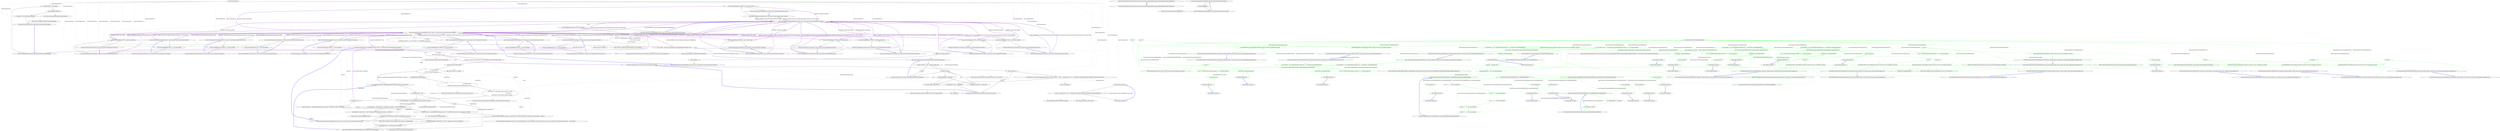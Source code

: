 digraph  {
n126 [label="Nancy.Testing.Browser", span=""];
n0 [label="Entry Nancy.Testing.Browser.Browser(System.Action<Nancy.Testing.ConfigurableBootstrapper.ConfigurableBootstrapperConfigurator>)", span="26-26", cluster="Nancy.Testing.Browser.Browser(System.Action<Nancy.Testing.ConfigurableBootstrapper.ConfigurableBootstrapperConfigurator>)"];
n1 [label="Exit Nancy.Testing.Browser.Browser(System.Action<Nancy.Testing.ConfigurableBootstrapper.ConfigurableBootstrapperConfigurator>)", span="26-26", cluster="Nancy.Testing.Browser.Browser(System.Action<Nancy.Testing.ConfigurableBootstrapper.ConfigurableBootstrapperConfigurator>)"];
n2 [label="Entry Nancy.Testing.Browser.Browser(Nancy.Bootstrapper.INancyBootstrapper)", span="35-35", cluster="Nancy.Testing.Browser.Browser(Nancy.Bootstrapper.INancyBootstrapper)"];
n3 [label="this.bootstrapper = bootstrapper", span="37-37", cluster="Nancy.Testing.Browser.Browser(Nancy.Bootstrapper.INancyBootstrapper)"];
n4 [label="this.bootstrapper.Initialise()", span="38-38", cluster="Nancy.Testing.Browser.Browser(Nancy.Bootstrapper.INancyBootstrapper)"];
n5 [label="this.engine = this.bootstrapper.GetEngine()", span="39-39", cluster="Nancy.Testing.Browser.Browser(Nancy.Bootstrapper.INancyBootstrapper)"];
n7 [label="Entry Nancy.Bootstrapper.INancyBootstrapper.Initialise()", span="12-12", cluster="Nancy.Bootstrapper.INancyBootstrapper.Initialise()"];
n6 [label="Exit Nancy.Testing.Browser.Browser(Nancy.Bootstrapper.INancyBootstrapper)", span="35-35", cluster="Nancy.Testing.Browser.Browser(Nancy.Bootstrapper.INancyBootstrapper)"];
n8 [label="Entry Nancy.Bootstrapper.INancyBootstrapper.GetEngine()", span="18-18", cluster="Nancy.Bootstrapper.INancyBootstrapper.GetEngine()"];
n9 [label="Entry Nancy.Testing.Browser.Delete(string, System.Action<Nancy.Testing.BrowserContext>)", span="48-48", cluster="Nancy.Testing.Browser.Delete(string, System.Action<Nancy.Testing.BrowserContext>)"];
n10 [label="return this.HandleRequest(''DELETE'', path, browserContext);", span="50-50", cluster="Nancy.Testing.Browser.Delete(string, System.Action<Nancy.Testing.BrowserContext>)"];
n11 [label="Exit Nancy.Testing.Browser.Delete(string, System.Action<Nancy.Testing.BrowserContext>)", span="48-48", cluster="Nancy.Testing.Browser.Delete(string, System.Action<Nancy.Testing.BrowserContext>)"];
n12 [label="Entry Nancy.Testing.Browser.HandleRequest(string, string, System.Action<Nancy.Testing.BrowserContext>)", span="209-209", cluster="Nancy.Testing.Browser.HandleRequest(string, string, System.Action<Nancy.Testing.BrowserContext>)"];
n13 [label="Entry Nancy.Testing.Browser.Delete(Nancy.Url, System.Action<Nancy.Testing.BrowserContext>)", span="59-59", cluster="Nancy.Testing.Browser.Delete(Nancy.Url, System.Action<Nancy.Testing.BrowserContext>)"];
n14 [label="return this.HandleRequest(''DELETE'', url, browserContext);", span="61-61", cluster="Nancy.Testing.Browser.Delete(Nancy.Url, System.Action<Nancy.Testing.BrowserContext>)"];
n15 [label="Exit Nancy.Testing.Browser.Delete(Nancy.Url, System.Action<Nancy.Testing.BrowserContext>)", span="59-59", cluster="Nancy.Testing.Browser.Delete(Nancy.Url, System.Action<Nancy.Testing.BrowserContext>)"];
n16 [label="Entry Nancy.Testing.Browser.HandleRequest(string, Nancy.Url, System.Action<Nancy.Testing.BrowserContext>)", span="197-197", cluster="Nancy.Testing.Browser.HandleRequest(string, Nancy.Url, System.Action<Nancy.Testing.BrowserContext>)"];
n17 [label="Entry Nancy.Testing.Browser.Get(string, System.Action<Nancy.Testing.BrowserContext>)", span="70-70", cluster="Nancy.Testing.Browser.Get(string, System.Action<Nancy.Testing.BrowserContext>)"];
n18 [label="return this.HandleRequest(''GET'', path, browserContext);", span="72-72", cluster="Nancy.Testing.Browser.Get(string, System.Action<Nancy.Testing.BrowserContext>)"];
n19 [label="Exit Nancy.Testing.Browser.Get(string, System.Action<Nancy.Testing.BrowserContext>)", span="70-70", cluster="Nancy.Testing.Browser.Get(string, System.Action<Nancy.Testing.BrowserContext>)"];
n20 [label="Entry Nancy.Testing.Browser.Get(Nancy.Url, System.Action<Nancy.Testing.BrowserContext>)", span="81-81", cluster="Nancy.Testing.Browser.Get(Nancy.Url, System.Action<Nancy.Testing.BrowserContext>)"];
n21 [label="return this.HandleRequest(''GET'', url, browserContext);", span="83-83", cluster="Nancy.Testing.Browser.Get(Nancy.Url, System.Action<Nancy.Testing.BrowserContext>)"];
n22 [label="Exit Nancy.Testing.Browser.Get(Nancy.Url, System.Action<Nancy.Testing.BrowserContext>)", span="81-81", cluster="Nancy.Testing.Browser.Get(Nancy.Url, System.Action<Nancy.Testing.BrowserContext>)"];
n23 [label="Entry Nancy.Testing.Browser.Head(string, System.Action<Nancy.Testing.BrowserContext>)", span="92-92", cluster="Nancy.Testing.Browser.Head(string, System.Action<Nancy.Testing.BrowserContext>)"];
n24 [label="return this.HandleRequest(''HEAD'', path, browserContext);", span="94-94", cluster="Nancy.Testing.Browser.Head(string, System.Action<Nancy.Testing.BrowserContext>)"];
n25 [label="Exit Nancy.Testing.Browser.Head(string, System.Action<Nancy.Testing.BrowserContext>)", span="92-92", cluster="Nancy.Testing.Browser.Head(string, System.Action<Nancy.Testing.BrowserContext>)"];
n26 [label="Entry Nancy.Testing.Browser.Head(Nancy.Url, System.Action<Nancy.Testing.BrowserContext>)", span="103-103", cluster="Nancy.Testing.Browser.Head(Nancy.Url, System.Action<Nancy.Testing.BrowserContext>)"];
n27 [label="return this.HandleRequest(''HEAD'', url, browserContext);", span="105-105", cluster="Nancy.Testing.Browser.Head(Nancy.Url, System.Action<Nancy.Testing.BrowserContext>)"];
n28 [label="Exit Nancy.Testing.Browser.Head(Nancy.Url, System.Action<Nancy.Testing.BrowserContext>)", span="103-103", cluster="Nancy.Testing.Browser.Head(Nancy.Url, System.Action<Nancy.Testing.BrowserContext>)"];
n29 [label="Entry Nancy.Testing.Browser.Options(string, System.Action<Nancy.Testing.BrowserContext>)", span="114-114", cluster="Nancy.Testing.Browser.Options(string, System.Action<Nancy.Testing.BrowserContext>)"];
n30 [label="return this.HandleRequest(''OPTIONS'', path, browserContext);", span="116-116", cluster="Nancy.Testing.Browser.Options(string, System.Action<Nancy.Testing.BrowserContext>)"];
n31 [label="Exit Nancy.Testing.Browser.Options(string, System.Action<Nancy.Testing.BrowserContext>)", span="114-114", cluster="Nancy.Testing.Browser.Options(string, System.Action<Nancy.Testing.BrowserContext>)"];
n32 [label="Entry Nancy.Testing.Browser.Options(Nancy.Url, System.Action<Nancy.Testing.BrowserContext>)", span="125-125", cluster="Nancy.Testing.Browser.Options(Nancy.Url, System.Action<Nancy.Testing.BrowserContext>)"];
n33 [label="return this.HandleRequest(''OPTIONS'', url, browserContext);", span="127-127", cluster="Nancy.Testing.Browser.Options(Nancy.Url, System.Action<Nancy.Testing.BrowserContext>)"];
n34 [label="Exit Nancy.Testing.Browser.Options(Nancy.Url, System.Action<Nancy.Testing.BrowserContext>)", span="125-125", cluster="Nancy.Testing.Browser.Options(Nancy.Url, System.Action<Nancy.Testing.BrowserContext>)"];
n35 [label="Entry Nancy.Testing.Browser.Patch(string, System.Action<Nancy.Testing.BrowserContext>)", span="136-136", cluster="Nancy.Testing.Browser.Patch(string, System.Action<Nancy.Testing.BrowserContext>)"];
n36 [label="return this.HandleRequest(''PATCH'', path, browserContext);", span="138-138", cluster="Nancy.Testing.Browser.Patch(string, System.Action<Nancy.Testing.BrowserContext>)"];
n37 [label="Exit Nancy.Testing.Browser.Patch(string, System.Action<Nancy.Testing.BrowserContext>)", span="136-136", cluster="Nancy.Testing.Browser.Patch(string, System.Action<Nancy.Testing.BrowserContext>)"];
n38 [label="Entry Nancy.Testing.Browser.Patch(Nancy.Url, System.Action<Nancy.Testing.BrowserContext>)", span="147-147", cluster="Nancy.Testing.Browser.Patch(Nancy.Url, System.Action<Nancy.Testing.BrowserContext>)"];
n39 [label="return this.HandleRequest(''PATCH'', url, browserContext);", span="149-149", cluster="Nancy.Testing.Browser.Patch(Nancy.Url, System.Action<Nancy.Testing.BrowserContext>)"];
n40 [label="Exit Nancy.Testing.Browser.Patch(Nancy.Url, System.Action<Nancy.Testing.BrowserContext>)", span="147-147", cluster="Nancy.Testing.Browser.Patch(Nancy.Url, System.Action<Nancy.Testing.BrowserContext>)"];
n41 [label="Entry Nancy.Testing.Browser.Post(string, System.Action<Nancy.Testing.BrowserContext>)", span="158-158", cluster="Nancy.Testing.Browser.Post(string, System.Action<Nancy.Testing.BrowserContext>)"];
n42 [label="return this.HandleRequest(''POST'', path, browserContext);", span="160-160", cluster="Nancy.Testing.Browser.Post(string, System.Action<Nancy.Testing.BrowserContext>)"];
n43 [label="Exit Nancy.Testing.Browser.Post(string, System.Action<Nancy.Testing.BrowserContext>)", span="158-158", cluster="Nancy.Testing.Browser.Post(string, System.Action<Nancy.Testing.BrowserContext>)"];
n44 [label="Entry Nancy.Testing.Browser.Post(Nancy.Url, System.Action<Nancy.Testing.BrowserContext>)", span="169-169", cluster="Nancy.Testing.Browser.Post(Nancy.Url, System.Action<Nancy.Testing.BrowserContext>)"];
n45 [label="return this.HandleRequest(''POST'', url, browserContext);", span="171-171", cluster="Nancy.Testing.Browser.Post(Nancy.Url, System.Action<Nancy.Testing.BrowserContext>)"];
n46 [label="Exit Nancy.Testing.Browser.Post(Nancy.Url, System.Action<Nancy.Testing.BrowserContext>)", span="169-169", cluster="Nancy.Testing.Browser.Post(Nancy.Url, System.Action<Nancy.Testing.BrowserContext>)"];
n47 [label="Entry Nancy.Testing.Browser.Put(string, System.Action<Nancy.Testing.BrowserContext>)", span="180-180", cluster="Nancy.Testing.Browser.Put(string, System.Action<Nancy.Testing.BrowserContext>)"];
n48 [label="return this.HandleRequest(''PUT'', path, browserContext);", span="182-182", cluster="Nancy.Testing.Browser.Put(string, System.Action<Nancy.Testing.BrowserContext>)"];
n49 [label="Exit Nancy.Testing.Browser.Put(string, System.Action<Nancy.Testing.BrowserContext>)", span="180-180", cluster="Nancy.Testing.Browser.Put(string, System.Action<Nancy.Testing.BrowserContext>)"];
n50 [label="Entry Nancy.Testing.Browser.Put(Nancy.Url, System.Action<Nancy.Testing.BrowserContext>)", span="192-192", cluster="Nancy.Testing.Browser.Put(Nancy.Url, System.Action<Nancy.Testing.BrowserContext>)"];
n51 [label="return this.HandleRequest(''PUT'', url, browserContext);", span="194-194", cluster="Nancy.Testing.Browser.Put(Nancy.Url, System.Action<Nancy.Testing.BrowserContext>)"];
n52 [label="Exit Nancy.Testing.Browser.Put(Nancy.Url, System.Action<Nancy.Testing.BrowserContext>)", span="192-192", cluster="Nancy.Testing.Browser.Put(Nancy.Url, System.Action<Nancy.Testing.BrowserContext>)"];
n53 [label="var request =\r\n                CreateRequest(method, url, browserContext ?? this.DefaultBrowserContext)", span="199-200", cluster="Nancy.Testing.Browser.HandleRequest(string, Nancy.Url, System.Action<Nancy.Testing.BrowserContext>)"];
n54 [label="var response = new BrowserResponse(this.engine.HandleRequest(request), this)", span="202-202", cluster="Nancy.Testing.Browser.HandleRequest(string, Nancy.Url, System.Action<Nancy.Testing.BrowserContext>)"];
n58 [label="Entry Nancy.Testing.Browser.CreateRequest(string, Nancy.Url, System.Action<Nancy.Testing.BrowserContext>)", span="274-274", cluster="Nancy.Testing.Browser.CreateRequest(string, Nancy.Url, System.Action<Nancy.Testing.BrowserContext>)"];
n55 [label="this.CaptureCookies(response)", span="204-204", cluster="Nancy.Testing.Browser.HandleRequest(string, Nancy.Url, System.Action<Nancy.Testing.BrowserContext>)"];
n59 [label="Entry Nancy.Testing.BrowserResponse.BrowserResponse(Nancy.NancyContext, Nancy.Testing.Browser)", span="22-22", cluster="Nancy.Testing.BrowserResponse.BrowserResponse(Nancy.NancyContext, Nancy.Testing.Browser)"];
n60 [label="Entry Nancy.INancyEngine.HandleRequest(Nancy.Request)", span="15-15", cluster="Nancy.INancyEngine.HandleRequest(Nancy.Request)"];
n56 [label="return response;", span="206-206", cluster="Nancy.Testing.Browser.HandleRequest(string, Nancy.Url, System.Action<Nancy.Testing.BrowserContext>)"];
n61 [label="Entry Nancy.Testing.Browser.CaptureCookies(Nancy.Testing.BrowserResponse)", span="235-235", cluster="Nancy.Testing.Browser.CaptureCookies(Nancy.Testing.BrowserResponse)"];
n57 [label="Exit Nancy.Testing.Browser.HandleRequest(string, Nancy.Url, System.Action<Nancy.Testing.BrowserContext>)", span="197-197", cluster="Nancy.Testing.Browser.HandleRequest(string, Nancy.Url, System.Action<Nancy.Testing.BrowserContext>)"];
n62 [label="var url = Uri.IsWellFormedUriString(path, UriKind.Relative)\r\n                          ? new Url {Path = path}\r\n                          : (Url)new Uri(path)", span="211-213", cluster="Nancy.Testing.Browser.HandleRequest(string, string, System.Action<Nancy.Testing.BrowserContext>)"];
n63 [label="return HandleRequest(method, url, browserContext);", span="215-215", cluster="Nancy.Testing.Browser.HandleRequest(string, string, System.Action<Nancy.Testing.BrowserContext>)"];
n65 [label="Entry System.Uri.IsWellFormedUriString(string, System.UriKind)", span="0-0", cluster="System.Uri.IsWellFormedUriString(string, System.UriKind)"];
n66 [label="Entry Nancy.Url.Url()", span="16-16", cluster="Nancy.Url.Url()"];
n67 [label="Entry System.Uri.Uri(string)", span="0-0", cluster="System.Uri.Uri(string)"];
n64 [label="Exit Nancy.Testing.Browser.HandleRequest(string, string, System.Action<Nancy.Testing.BrowserContext>)", span="209-209", cluster="Nancy.Testing.Browser.HandleRequest(string, string, System.Action<Nancy.Testing.BrowserContext>)"];
n68 [label="Entry Nancy.Testing.Browser.DefaultBrowserContext(Nancy.Testing.BrowserContext)", span="218-218", cluster="Nancy.Testing.Browser.DefaultBrowserContext(Nancy.Testing.BrowserContext)"];
n69 [label="context.HttpRequest()", span="220-220", cluster="Nancy.Testing.Browser.DefaultBrowserContext(Nancy.Testing.BrowserContext)"];
n70 [label="Exit Nancy.Testing.Browser.DefaultBrowserContext(Nancy.Testing.BrowserContext)", span="218-218", cluster="Nancy.Testing.Browser.DefaultBrowserContext(Nancy.Testing.BrowserContext)"];
n71 [label="Entry Nancy.Testing.BrowserContext.HttpRequest()", span="142-142", cluster="Nancy.Testing.BrowserContext.HttpRequest()"];
n72 [label="Entry Nancy.Testing.Browser.SetCookies(Nancy.Testing.BrowserContext)", span="223-223", cluster="Nancy.Testing.Browser.SetCookies(Nancy.Testing.BrowserContext)"];
n73 [label="!this.cookies.Any()", span="225-225", cluster="Nancy.Testing.Browser.SetCookies(Nancy.Testing.BrowserContext)"];
n76 [label="context.Header(''Cookie'', cookieString)", span="232-232", cluster="Nancy.Testing.Browser.SetCookies(Nancy.Testing.BrowserContext)"];
n74 [label="return;", span="227-227", cluster="Nancy.Testing.Browser.SetCookies(Nancy.Testing.BrowserContext)"];
n75 [label="var cookieString = this.cookies.Aggregate(string.Empty, (current, cookie) => current + string.Format(''{0}={1};'', HttpUtility.UrlEncode(cookie.Key), HttpUtility.UrlEncode(cookie.Value)))", span="230-230", cluster="Nancy.Testing.Browser.SetCookies(Nancy.Testing.BrowserContext)"];
n78 [label="Entry System.Collections.Generic.IEnumerable<TSource>.Any<TSource>()", span="0-0", cluster="System.Collections.Generic.IEnumerable<TSource>.Any<TSource>()"];
n79 [label="Entry Unk.Aggregate", span="", cluster="Unk.Aggregate"];
n81 [label="Entry lambda expression", span="230-230", cluster="lambda expression"];
n77 [label="Exit Nancy.Testing.Browser.SetCookies(Nancy.Testing.BrowserContext)", span="223-223", cluster="Nancy.Testing.Browser.SetCookies(Nancy.Testing.BrowserContext)"];
n80 [label="Entry Unk.Header", span="", cluster="Unk.Header"];
n82 [label="current + string.Format(''{0}={1};'', HttpUtility.UrlEncode(cookie.Key), HttpUtility.UrlEncode(cookie.Value))", span="230-230", cluster="lambda expression"];
n83 [label="Exit lambda expression", span="230-230", cluster="lambda expression"];
n84 [label="Entry Nancy.Helpers.HttpUtility.UrlEncode(string)", span="378-378", cluster="Nancy.Helpers.HttpUtility.UrlEncode(string)"];
n85 [label="Entry string.Format(string, object, object)", span="0-0", cluster="string.Format(string, object, object)"];
n86 [label="response.Cookies == null || !response.Cookies.Any()", span="237-237", cluster="Nancy.Testing.Browser.CaptureCookies(Nancy.Testing.BrowserResponse)"];
n88 [label="response.Cookies", span="242-242", cluster="Nancy.Testing.Browser.CaptureCookies(Nancy.Testing.BrowserResponse)"];
n87 [label="return;", span="239-239", cluster="Nancy.Testing.Browser.CaptureCookies(Nancy.Testing.BrowserResponse)"];
n89 [label="string.IsNullOrEmpty(cookie.Value)", span="244-244", cluster="Nancy.Testing.Browser.CaptureCookies(Nancy.Testing.BrowserResponse)"];
n92 [label="Exit Nancy.Testing.Browser.CaptureCookies(Nancy.Testing.BrowserResponse)", span="235-235", cluster="Nancy.Testing.Browser.CaptureCookies(Nancy.Testing.BrowserResponse)"];
n90 [label="this.cookies.Remove(cookie.Name)", span="246-246", cluster="Nancy.Testing.Browser.CaptureCookies(Nancy.Testing.BrowserResponse)"];
n91 [label="this.cookies[cookie.Name] = cookie.Value", span="250-250", cluster="Nancy.Testing.Browser.CaptureCookies(Nancy.Testing.BrowserResponse)"];
n93 [label="Entry string.IsNullOrEmpty(string)", span="0-0", cluster="string.IsNullOrEmpty(string)"];
n94 [label="Entry System.Collections.Generic.IDictionary<TKey, TValue>.Remove(TKey)", span="0-0", cluster="System.Collections.Generic.IDictionary<TKey, TValue>.Remove(TKey)"];
n95 [label="Entry Nancy.Testing.Browser.BuildRequestBody(Nancy.Testing.IBrowserContextValues)", span="255-255", cluster="Nancy.Testing.Browser.BuildRequestBody(Nancy.Testing.IBrowserContextValues)"];
n96 [label="contextValues.Body != null", span="257-257", cluster="Nancy.Testing.Browser.BuildRequestBody(Nancy.Testing.IBrowserContextValues)"];
n98 [label="var useFormValues = !String.IsNullOrEmpty(contextValues.FormValues)", span="262-262", cluster="Nancy.Testing.Browser.BuildRequestBody(Nancy.Testing.IBrowserContextValues)"];
n99 [label="var bodyContents = useFormValues ? contextValues.FormValues : contextValues.BodyString", span="263-263", cluster="Nancy.Testing.Browser.BuildRequestBody(Nancy.Testing.IBrowserContextValues)"];
n101 [label="useFormValues && !contextValues.Headers.ContainsKey(''Content-Type'')", span="266-266", cluster="Nancy.Testing.Browser.BuildRequestBody(Nancy.Testing.IBrowserContextValues)"];
n102 [label="contextValues.Headers[''Content-Type''] = new[] { ''application/x-www-form-urlencoded'' }", span="268-268", cluster="Nancy.Testing.Browser.BuildRequestBody(Nancy.Testing.IBrowserContextValues)"];
n103 [label="contextValues.Body = new MemoryStream(bodyBytes)", span="271-271", cluster="Nancy.Testing.Browser.BuildRequestBody(Nancy.Testing.IBrowserContextValues)"];
n97 [label="return;", span="259-259", cluster="Nancy.Testing.Browser.BuildRequestBody(Nancy.Testing.IBrowserContextValues)"];
n100 [label="var bodyBytes = bodyContents != null ? Encoding.UTF8.GetBytes(bodyContents) : new byte[] { }", span="264-264", cluster="Nancy.Testing.Browser.BuildRequestBody(Nancy.Testing.IBrowserContextValues)"];
n105 [label="Entry System.Text.Encoding.GetBytes(string)", span="0-0", cluster="System.Text.Encoding.GetBytes(string)"];
n106 [label="Entry System.Collections.Generic.IDictionary<TKey, TValue>.ContainsKey(TKey)", span="0-0", cluster="System.Collections.Generic.IDictionary<TKey, TValue>.ContainsKey(TKey)"];
n104 [label="Exit Nancy.Testing.Browser.BuildRequestBody(Nancy.Testing.IBrowserContextValues)", span="255-255", cluster="Nancy.Testing.Browser.BuildRequestBody(Nancy.Testing.IBrowserContextValues)"];
n107 [label="Entry System.IO.MemoryStream.MemoryStream(byte[])", span="0-0", cluster="System.IO.MemoryStream.MemoryStream(byte[])"];
n108 [label="var context =\r\n                new BrowserContext()", span="276-277", cluster="Nancy.Testing.Browser.CreateRequest(string, Nancy.Url, System.Action<Nancy.Testing.BrowserContext>)"];
n110 [label="browserContext.Invoke(context)", span="281-281", cluster="Nancy.Testing.Browser.CreateRequest(string, Nancy.Url, System.Action<Nancy.Testing.BrowserContext>)"];
n115 [label="var requestUrl = url", span="295-295", cluster="Nancy.Testing.Browser.CreateRequest(string, Nancy.Url, System.Action<Nancy.Testing.BrowserContext>)"];
n116 [label="requestUrl.Scheme = string.IsNullOrWhiteSpace(url.Scheme) ? contextValues.Protocol : url.Scheme", span="296-296", cluster="Nancy.Testing.Browser.CreateRequest(string, Nancy.Url, System.Action<Nancy.Testing.BrowserContext>)"];
n117 [label="requestUrl.Query = string.IsNullOrWhiteSpace(url.Query) ? (contextValues.QueryString ?? string.Empty) : url.Query", span="297-297", cluster="Nancy.Testing.Browser.CreateRequest(string, Nancy.Url, System.Action<Nancy.Testing.BrowserContext>)"];
n118 [label="return new Request(method, requestUrl, requestStream, contextValues.Headers, contextValues.UserHostAddress, certBytes);", span="299-299", cluster="Nancy.Testing.Browser.CreateRequest(string, Nancy.Url, System.Action<Nancy.Testing.BrowserContext>)"];
n109 [label="this.SetCookies(context)", span="279-279", cluster="Nancy.Testing.Browser.CreateRequest(string, Nancy.Url, System.Action<Nancy.Testing.BrowserContext>)"];
n120 [label="Entry Nancy.Testing.BrowserContext.BrowserContext()", span="19-19", cluster="Nancy.Testing.BrowserContext.BrowserContext()"];
n111 [label="var contextValues =\r\n                (IBrowserContextValues)context", span="283-284", cluster="Nancy.Testing.Browser.CreateRequest(string, Nancy.Url, System.Action<Nancy.Testing.BrowserContext>)"];
n121 [label="Entry System.Action<T>.Invoke(T)", span="0-0", cluster="System.Action<T>.Invoke(T)"];
n112 [label="BuildRequestBody(contextValues)", span="286-286", cluster="Nancy.Testing.Browser.CreateRequest(string, Nancy.Url, System.Action<Nancy.Testing.BrowserContext>)"];
n113 [label="var requestStream =\r\n                RequestStream.FromStream(contextValues.Body, 0, true)", span="288-289", cluster="Nancy.Testing.Browser.CreateRequest(string, Nancy.Url, System.Action<Nancy.Testing.BrowserContext>)"];
n114 [label="var certBytes = (contextValues.ClientCertificate == null) ?\r\n                new byte[] { } :\r\n                contextValues.ClientCertificate.GetRawCertData()", span="291-293", cluster="Nancy.Testing.Browser.CreateRequest(string, Nancy.Url, System.Action<Nancy.Testing.BrowserContext>)"];
n122 [label="Entry Nancy.IO.RequestStream.FromStream(System.IO.Stream, long, bool)", span="273-273", cluster="Nancy.IO.RequestStream.FromStream(System.IO.Stream, long, bool)"];
n123 [label="Entry System.Security.Cryptography.X509Certificates.X509Certificate.GetRawCertData()", span="0-0", cluster="System.Security.Cryptography.X509Certificates.X509Certificate.GetRawCertData()"];
n124 [label="Entry string.IsNullOrWhiteSpace(string)", span="0-0", cluster="string.IsNullOrWhiteSpace(string)"];
n119 [label="Exit Nancy.Testing.Browser.CreateRequest(string, Nancy.Url, System.Action<Nancy.Testing.BrowserContext>)", span="274-274", cluster="Nancy.Testing.Browser.CreateRequest(string, Nancy.Url, System.Action<Nancy.Testing.BrowserContext>)"];
n125 [label="Entry Nancy.Request.Request(string, Nancy.Url, Nancy.IO.RequestStream, System.Collections.Generic.IDictionary<string, System.Collections.Generic.IEnumerable<string>>, string, byte[])", span="44-44", cluster="Nancy.Request.Request(string, Nancy.Url, Nancy.IO.RequestStream, System.Collections.Generic.IDictionary<string, System.Collections.Generic.IEnumerable<string>>, string, byte[])"];
m0_22 [label="Entry Nancy.Testing.Tests.BrowserDefaultsFixture.Should_pass_default_headers_in_post_request_when_using_configurable_bootstrapper_ctor()", span="32-32", cluster="Nancy.Testing.Tests.BrowserDefaultsFixture.Should_pass_default_headers_in_post_request_when_using_configurable_bootstrapper_ctor()", file="BrowserDefaultsFixture.cs"];
m0_23 [label="_sut.Post(''/'')", span="35-35", cluster="Nancy.Testing.Tests.BrowserDefaultsFixture.Should_pass_default_headers_in_post_request_when_using_configurable_bootstrapper_ctor()", color=green, community=0, file="BrowserDefaultsFixture.cs"];
m0_24 [label="_captureRequetModule.CapturedRequest.Headers.Accept.First().Item1.ShouldEqual(_expected)", span="37-37", cluster="Nancy.Testing.Tests.BrowserDefaultsFixture.Should_pass_default_headers_in_post_request_when_using_configurable_bootstrapper_ctor()", color=green, community=0, file="BrowserDefaultsFixture.cs"];
m0_25 [label="Exit Nancy.Testing.Tests.BrowserDefaultsFixture.Should_pass_default_headers_in_post_request_when_using_configurable_bootstrapper_ctor()", span="32-32", cluster="Nancy.Testing.Tests.BrowserDefaultsFixture.Should_pass_default_headers_in_post_request_when_using_configurable_bootstrapper_ctor()", file="BrowserDefaultsFixture.cs"];
m0_56 [label="Entry Nancy.Testing.Tests.BrowserDefaultsFixture.Should_pass_default_headers_in_post_request_when_using_inancybootstrapper_ctor()", span="77-77", cluster="Nancy.Testing.Tests.BrowserDefaultsFixture.Should_pass_default_headers_in_post_request_when_using_inancybootstrapper_ctor()", file="BrowserDefaultsFixture.cs"];
m0_57 [label="var bootstrapper = new ConfigurableBootstrapper(with => with.Module(_captureRequetModule))", span="80-80", cluster="Nancy.Testing.Tests.BrowserDefaultsFixture.Should_pass_default_headers_in_post_request_when_using_inancybootstrapper_ctor()", color=green, community=0, file="BrowserDefaultsFixture.cs"];
m0_58 [label="var sut = new Browser(bootstrapper, defaults: to => to.Accept(_expected))", span="81-81", cluster="Nancy.Testing.Tests.BrowserDefaultsFixture.Should_pass_default_headers_in_post_request_when_using_inancybootstrapper_ctor()", color=green, community=0, file="BrowserDefaultsFixture.cs"];
m0_59 [label="sut.Post(''/'')", span="83-83", cluster="Nancy.Testing.Tests.BrowserDefaultsFixture.Should_pass_default_headers_in_post_request_when_using_inancybootstrapper_ctor()", color=green, community=0, file="BrowserDefaultsFixture.cs"];
m0_60 [label="_captureRequetModule.CapturedRequest.Headers.Accept.First().Item1.ShouldEqual(_expected)", span="85-85", cluster="Nancy.Testing.Tests.BrowserDefaultsFixture.Should_pass_default_headers_in_post_request_when_using_inancybootstrapper_ctor()", color=green, community=0, file="BrowserDefaultsFixture.cs"];
m0_61 [label="Exit Nancy.Testing.Tests.BrowserDefaultsFixture.Should_pass_default_headers_in_post_request_when_using_inancybootstrapper_ctor()", span="77-77", cluster="Nancy.Testing.Tests.BrowserDefaultsFixture.Should_pass_default_headers_in_post_request_when_using_inancybootstrapper_ctor()", file="BrowserDefaultsFixture.cs"];
m0_48 [label="Entry Nancy.Testing.ConfigurableBootstrapper.ConfigurableBootstrapper(System.Action<Nancy.Testing.ConfigurableBootstrapper.ConfigurableBootstrapperConfigurator>)", span="62-62", cluster="Nancy.Testing.ConfigurableBootstrapper.ConfigurableBootstrapper(System.Action<Nancy.Testing.ConfigurableBootstrapper.ConfigurableBootstrapperConfigurator>)", file="BrowserDefaultsFixture.cs"];
m0_26 [label="Entry Nancy.Testing.Browser.Post(string, System.Action<Nancy.Testing.BrowserContext>)", span="162-162", cluster="Nancy.Testing.Browser.Post(string, System.Action<Nancy.Testing.BrowserContext>)", file="BrowserDefaultsFixture.cs"];
m0_41 [label="Entry Nancy.Testing.Browser.Delete(string, System.Action<Nancy.Testing.BrowserContext>)", span="52-52", cluster="Nancy.Testing.Browser.Delete(string, System.Action<Nancy.Testing.BrowserContext>)", file="BrowserDefaultsFixture.cs"];
m0_68 [label="Entry Nancy.Testing.Tests.BrowserDefaultsFixture.Should_pass_default_headers_in_put_request_when_using_inancybootstrapper_ctor()", span="88-88", cluster="Nancy.Testing.Tests.BrowserDefaultsFixture.Should_pass_default_headers_in_put_request_when_using_inancybootstrapper_ctor()", file="BrowserDefaultsFixture.cs"];
m0_69 [label="var bootstrapper = new ConfigurableBootstrapper(with => with.Module(_captureRequetModule))", span="91-91", cluster="Nancy.Testing.Tests.BrowserDefaultsFixture.Should_pass_default_headers_in_put_request_when_using_inancybootstrapper_ctor()", color=green, community=0, file="BrowserDefaultsFixture.cs"];
m0_70 [label="var sut = new Browser(bootstrapper, defaults: to => to.Accept(_expected))", span="92-92", cluster="Nancy.Testing.Tests.BrowserDefaultsFixture.Should_pass_default_headers_in_put_request_when_using_inancybootstrapper_ctor()", color=green, community=0, file="BrowserDefaultsFixture.cs"];
m0_71 [label="sut.Put(''/'')", span="94-94", cluster="Nancy.Testing.Tests.BrowserDefaultsFixture.Should_pass_default_headers_in_put_request_when_using_inancybootstrapper_ctor()", color=green, community=0, file="BrowserDefaultsFixture.cs"];
m0_72 [label="_captureRequetModule.CapturedRequest.Headers.Accept.First().Item1.ShouldEqual(_expected)", span="96-96", cluster="Nancy.Testing.Tests.BrowserDefaultsFixture.Should_pass_default_headers_in_put_request_when_using_inancybootstrapper_ctor()", color=green, community=0, file="BrowserDefaultsFixture.cs"];
m0_73 [label="Exit Nancy.Testing.Tests.BrowserDefaultsFixture.Should_pass_default_headers_in_put_request_when_using_inancybootstrapper_ctor()", span="88-88", cluster="Nancy.Testing.Tests.BrowserDefaultsFixture.Should_pass_default_headers_in_put_request_when_using_inancybootstrapper_ctor()", file="BrowserDefaultsFixture.cs"];
m0_21 [label="Entry object.ShouldEqual(object)", span="95-95", cluster="object.ShouldEqual(object)", file="BrowserDefaultsFixture.cs"];
m0_92 [label="Entry Nancy.Testing.Tests.BrowserDefaultsFixture.Should_pass_default_headers_in_delete_request_when_using_inancybootstrapper_ctor()", span="110-110", cluster="Nancy.Testing.Tests.BrowserDefaultsFixture.Should_pass_default_headers_in_delete_request_when_using_inancybootstrapper_ctor()", file="BrowserDefaultsFixture.cs"];
m0_93 [label="var bootstrapper = new ConfigurableBootstrapper(with => with.Module(_captureRequetModule))", span="113-113", cluster="Nancy.Testing.Tests.BrowserDefaultsFixture.Should_pass_default_headers_in_delete_request_when_using_inancybootstrapper_ctor()", color=green, community=0, file="BrowserDefaultsFixture.cs"];
m0_94 [label="var sut = new Browser(bootstrapper, defaults: to => to.Accept(_expected))", span="114-114", cluster="Nancy.Testing.Tests.BrowserDefaultsFixture.Should_pass_default_headers_in_delete_request_when_using_inancybootstrapper_ctor()", color=green, community=0, file="BrowserDefaultsFixture.cs"];
m0_95 [label="sut.Delete(''/'')", span="116-116", cluster="Nancy.Testing.Tests.BrowserDefaultsFixture.Should_pass_default_headers_in_delete_request_when_using_inancybootstrapper_ctor()", color=green, community=0, file="BrowserDefaultsFixture.cs"];
m0_96 [label="_captureRequetModule.CapturedRequest.Headers.Accept.First().Item1.ShouldEqual(_expected)", span="118-118", cluster="Nancy.Testing.Tests.BrowserDefaultsFixture.Should_pass_default_headers_in_delete_request_when_using_inancybootstrapper_ctor()", color=green, community=0, file="BrowserDefaultsFixture.cs"];
m0_97 [label="Exit Nancy.Testing.Tests.BrowserDefaultsFixture.Should_pass_default_headers_in_delete_request_when_using_inancybootstrapper_ctor()", span="110-110", cluster="Nancy.Testing.Tests.BrowserDefaultsFixture.Should_pass_default_headers_in_delete_request_when_using_inancybootstrapper_ctor()", file="BrowserDefaultsFixture.cs"];
m0_10 [label="Entry Nancy.Testing.ConfigurableBootstrapper.ConfigurableBootstrapperConfigurator.Module(Nancy.INancyModule)", span="851-851", cluster="Nancy.Testing.ConfigurableBootstrapper.ConfigurableBootstrapperConfigurator.Module(Nancy.INancyModule)", file="BrowserDefaultsFixture.cs"];
m0_31 [label="Entry Nancy.Testing.Browser.Put(string, System.Action<Nancy.Testing.BrowserContext>)", span="184-184", cluster="Nancy.Testing.Browser.Put(string, System.Action<Nancy.Testing.BrowserContext>)", file="BrowserDefaultsFixture.cs"];
m0_0 [label="Entry Nancy.Testing.Tests.BrowserDefaultsFixture.BrowserDefaultsFixture()", span="14-14", cluster="Nancy.Testing.Tests.BrowserDefaultsFixture.BrowserDefaultsFixture()", file="BrowserDefaultsFixture.cs"];
m0_1 [label="_expected = ''application/json''", span="17-17", cluster="Nancy.Testing.Tests.BrowserDefaultsFixture.BrowserDefaultsFixture()", color=green, community=0, file="BrowserDefaultsFixture.cs"];
m0_2 [label="_captureRequetModule = new CaptureRequetModule()", span="18-18", cluster="Nancy.Testing.Tests.BrowserDefaultsFixture.BrowserDefaultsFixture()", color=green, community=0, file="BrowserDefaultsFixture.cs"];
m0_3 [label="_sut = new Browser(with => with.Module(_captureRequetModule), defaults: to => to.Accept(_expected))", span="19-19", cluster="Nancy.Testing.Tests.BrowserDefaultsFixture.BrowserDefaultsFixture()", color=green, community=0, file="BrowserDefaultsFixture.cs"];
m0_4 [label="Exit Nancy.Testing.Tests.BrowserDefaultsFixture.BrowserDefaultsFixture()", span="14-14", cluster="Nancy.Testing.Tests.BrowserDefaultsFixture.BrowserDefaultsFixture()", file="BrowserDefaultsFixture.cs"];
m0_5 [label="Entry Nancy.Testing.Tests.BrowserDefaultsFixture.CaptureRequetModule.CaptureRequetModule()", span="125-125", cluster="Nancy.Testing.Tests.BrowserDefaultsFixture.CaptureRequetModule.CaptureRequetModule()", file="BrowserDefaultsFixture.cs"];
m0_104 [label="Get[''/''] = _ => this.CaptureRequest()", span="127-127", cluster="Nancy.Testing.Tests.BrowserDefaultsFixture.CaptureRequetModule.CaptureRequetModule()", color=green, community=0, file="BrowserDefaultsFixture.cs"];
m0_105 [label="Post[''/''] = _ => this.CaptureRequest()", span="128-128", cluster="Nancy.Testing.Tests.BrowserDefaultsFixture.CaptureRequetModule.CaptureRequetModule()", color=green, community=0, file="BrowserDefaultsFixture.cs"];
m0_106 [label="Put[''/''] = _ => this.CaptureRequest()", span="129-129", cluster="Nancy.Testing.Tests.BrowserDefaultsFixture.CaptureRequetModule.CaptureRequetModule()", color=green, community=0, file="BrowserDefaultsFixture.cs"];
m0_107 [label="Delete[''/''] = _ => this.CaptureRequest()", span="130-130", cluster="Nancy.Testing.Tests.BrowserDefaultsFixture.CaptureRequetModule.CaptureRequetModule()", color=green, community=0, file="BrowserDefaultsFixture.cs"];
m0_108 [label="Patch[''/''] = _ => this.CaptureRequest()", span="131-131", cluster="Nancy.Testing.Tests.BrowserDefaultsFixture.CaptureRequetModule.CaptureRequetModule()", color=green, community=0, file="BrowserDefaultsFixture.cs"];
m0_109 [label="Exit Nancy.Testing.Tests.BrowserDefaultsFixture.CaptureRequetModule.CaptureRequetModule()", span="125-125", cluster="Nancy.Testing.Tests.BrowserDefaultsFixture.CaptureRequetModule.CaptureRequetModule()", file="BrowserDefaultsFixture.cs"];
m0_6 [label="Entry Nancy.Testing.Browser.Browser(System.Action<Nancy.Testing.ConfigurableBootstrapper.ConfigurableBootstrapperConfigurator>, System.Action<Nancy.Testing.BrowserContext>)", span="28-28", cluster="Nancy.Testing.Browser.Browser(System.Action<Nancy.Testing.ConfigurableBootstrapper.ConfigurableBootstrapperConfigurator>, System.Action<Nancy.Testing.BrowserContext>)", file="BrowserDefaultsFixture.cs"];
m0_42 [label="Entry Nancy.Testing.Tests.BrowserDefaultsFixture.Should_pass_default_headers_in_get_request_when_using_inancybootstrapper_ctor()", span="65-65", cluster="Nancy.Testing.Tests.BrowserDefaultsFixture.Should_pass_default_headers_in_get_request_when_using_inancybootstrapper_ctor()", file="BrowserDefaultsFixture.cs"];
m0_43 [label="var bootstrapper = new ConfigurableBootstrapper(with => with.Module(_captureRequetModule))", span="68-68", cluster="Nancy.Testing.Tests.BrowserDefaultsFixture.Should_pass_default_headers_in_get_request_when_using_inancybootstrapper_ctor()", color=green, community=0, file="BrowserDefaultsFixture.cs"];
m0_44 [label="var sut = new Browser(bootstrapper, defaults: to => to.Accept(_expected))", span="69-69", cluster="Nancy.Testing.Tests.BrowserDefaultsFixture.Should_pass_default_headers_in_get_request_when_using_inancybootstrapper_ctor()", color=green, community=0, file="BrowserDefaultsFixture.cs"];
m0_45 [label="sut.Get(''/'')", span="71-71", cluster="Nancy.Testing.Tests.BrowserDefaultsFixture.Should_pass_default_headers_in_get_request_when_using_inancybootstrapper_ctor()", color=green, community=0, file="BrowserDefaultsFixture.cs"];
m0_46 [label="_captureRequetModule.CapturedRequest.Headers.Accept.First().Item1.ShouldEqual(_expected)", span="73-73", cluster="Nancy.Testing.Tests.BrowserDefaultsFixture.Should_pass_default_headers_in_get_request_when_using_inancybootstrapper_ctor()", color=green, community=0, file="BrowserDefaultsFixture.cs"];
m0_47 [label="Exit Nancy.Testing.Tests.BrowserDefaultsFixture.Should_pass_default_headers_in_get_request_when_using_inancybootstrapper_ctor()", span="65-65", cluster="Nancy.Testing.Tests.BrowserDefaultsFixture.Should_pass_default_headers_in_get_request_when_using_inancybootstrapper_ctor()", file="BrowserDefaultsFixture.cs"];
m0_20 [label="Entry System.Collections.Generic.IEnumerable<TSource>.First<TSource>()", span="0-0", cluster="System.Collections.Generic.IEnumerable<TSource>.First<TSource>()", file="BrowserDefaultsFixture.cs"];
m0_37 [label="Entry Nancy.Testing.Tests.BrowserDefaultsFixture.Should_pass_default_headers_in_delete_request_when_using_configurable_bootstrapper_ctor()", span="56-56", cluster="Nancy.Testing.Tests.BrowserDefaultsFixture.Should_pass_default_headers_in_delete_request_when_using_configurable_bootstrapper_ctor()", file="BrowserDefaultsFixture.cs"];
m0_38 [label="_sut.Delete(''/'')", span="59-59", cluster="Nancy.Testing.Tests.BrowserDefaultsFixture.Should_pass_default_headers_in_delete_request_when_using_configurable_bootstrapper_ctor()", color=green, community=0, file="BrowserDefaultsFixture.cs"];
m0_39 [label="_captureRequetModule.CapturedRequest.Headers.Accept.First().Item1.ShouldEqual(_expected)", span="61-61", cluster="Nancy.Testing.Tests.BrowserDefaultsFixture.Should_pass_default_headers_in_delete_request_when_using_configurable_bootstrapper_ctor()", color=green, community=0, file="BrowserDefaultsFixture.cs"];
m0_40 [label="Exit Nancy.Testing.Tests.BrowserDefaultsFixture.Should_pass_default_headers_in_delete_request_when_using_configurable_bootstrapper_ctor()", span="56-56", cluster="Nancy.Testing.Tests.BrowserDefaultsFixture.Should_pass_default_headers_in_delete_request_when_using_configurable_bootstrapper_ctor()", file="BrowserDefaultsFixture.cs"];
m0_123 [label="Entry lambda expression", span="131-131", cluster="lambda expression", file="BrowserDefaultsFixture.cs"];
m0_8 [label="with.Module(_captureRequetModule)", span="19-19", cluster="lambda expression", color=green, community=0, file="BrowserDefaultsFixture.cs"];
m0_12 [label="to.Accept(_expected)", span="19-19", cluster="lambda expression", color=green, community=0, file="BrowserDefaultsFixture.cs"];
m0_7 [label="Entry lambda expression", span="19-19", cluster="lambda expression", file="BrowserDefaultsFixture.cs"];
m0_9 [label="Exit lambda expression", span="19-19", cluster="lambda expression", file="BrowserDefaultsFixture.cs"];
m0_11 [label="Entry lambda expression", span="19-19", cluster="lambda expression", file="BrowserDefaultsFixture.cs"];
m0_13 [label="Exit lambda expression", span="19-19", cluster="lambda expression", file="BrowserDefaultsFixture.cs"];
m0_51 [label="with.Module(_captureRequetModule)", span="68-68", cluster="lambda expression", color=green, community=0, file="BrowserDefaultsFixture.cs"];
m0_54 [label="to.Accept(_expected)", span="69-69", cluster="lambda expression", color=green, community=0, file="BrowserDefaultsFixture.cs"];
m0_50 [label="Entry lambda expression", span="68-68", cluster="lambda expression", file="BrowserDefaultsFixture.cs"];
m0_52 [label="Exit lambda expression", span="68-68", cluster="lambda expression", file="BrowserDefaultsFixture.cs"];
m0_53 [label="Entry lambda expression", span="69-69", cluster="lambda expression", file="BrowserDefaultsFixture.cs"];
m0_55 [label="Exit lambda expression", span="69-69", cluster="lambda expression", file="BrowserDefaultsFixture.cs"];
m0_63 [label="with.Module(_captureRequetModule)", span="80-80", cluster="lambda expression", color=green, community=0, file="BrowserDefaultsFixture.cs"];
m0_66 [label="to.Accept(_expected)", span="81-81", cluster="lambda expression", color=green, community=0, file="BrowserDefaultsFixture.cs"];
m0_62 [label="Entry lambda expression", span="80-80", cluster="lambda expression", file="BrowserDefaultsFixture.cs"];
m0_64 [label="Exit lambda expression", span="80-80", cluster="lambda expression", file="BrowserDefaultsFixture.cs"];
m0_65 [label="Entry lambda expression", span="81-81", cluster="lambda expression", file="BrowserDefaultsFixture.cs"];
m0_67 [label="Exit lambda expression", span="81-81", cluster="lambda expression", file="BrowserDefaultsFixture.cs"];
m0_75 [label="with.Module(_captureRequetModule)", span="91-91", cluster="lambda expression", color=green, community=0, file="BrowserDefaultsFixture.cs"];
m0_78 [label="to.Accept(_expected)", span="92-92", cluster="lambda expression", color=green, community=0, file="BrowserDefaultsFixture.cs"];
m0_74 [label="Entry lambda expression", span="91-91", cluster="lambda expression", file="BrowserDefaultsFixture.cs"];
m0_76 [label="Exit lambda expression", span="91-91", cluster="lambda expression", file="BrowserDefaultsFixture.cs"];
m0_77 [label="Entry lambda expression", span="92-92", cluster="lambda expression", file="BrowserDefaultsFixture.cs"];
m0_79 [label="Exit lambda expression", span="92-92", cluster="lambda expression", file="BrowserDefaultsFixture.cs"];
m0_87 [label="with.Module(_captureRequetModule)", span="102-102", cluster="lambda expression", color=green, community=0, file="BrowserDefaultsFixture.cs"];
m0_90 [label="to.Accept(_expected)", span="103-103", cluster="lambda expression", color=green, community=0, file="BrowserDefaultsFixture.cs"];
m0_86 [label="Entry lambda expression", span="102-102", cluster="lambda expression", file="BrowserDefaultsFixture.cs"];
m0_88 [label="Exit lambda expression", span="102-102", cluster="lambda expression", file="BrowserDefaultsFixture.cs"];
m0_89 [label="Entry lambda expression", span="103-103", cluster="lambda expression", file="BrowserDefaultsFixture.cs"];
m0_91 [label="Exit lambda expression", span="103-103", cluster="lambda expression", file="BrowserDefaultsFixture.cs"];
m0_99 [label="with.Module(_captureRequetModule)", span="113-113", cluster="lambda expression", color=green, community=0, file="BrowserDefaultsFixture.cs"];
m0_102 [label="to.Accept(_expected)", span="114-114", cluster="lambda expression", color=green, community=0, file="BrowserDefaultsFixture.cs"];
m0_98 [label="Entry lambda expression", span="113-113", cluster="lambda expression", file="BrowserDefaultsFixture.cs"];
m0_100 [label="Exit lambda expression", span="113-113", cluster="lambda expression", file="BrowserDefaultsFixture.cs"];
m0_101 [label="Entry lambda expression", span="114-114", cluster="lambda expression", file="BrowserDefaultsFixture.cs"];
m0_103 [label="Exit lambda expression", span="114-114", cluster="lambda expression", file="BrowserDefaultsFixture.cs"];
m0_111 [label="this.CaptureRequest()", span="127-127", cluster="lambda expression", color=green, community=0, file="BrowserDefaultsFixture.cs"];
m0_110 [label="Entry lambda expression", span="127-127", cluster="lambda expression", file="BrowserDefaultsFixture.cs"];
m0_112 [label="Exit lambda expression", span="127-127", cluster="lambda expression", file="BrowserDefaultsFixture.cs"];
m0_115 [label="this.CaptureRequest()", span="128-128", cluster="lambda expression", color=green, community=0, file="BrowserDefaultsFixture.cs"];
m0_114 [label="Entry lambda expression", span="128-128", cluster="lambda expression", file="BrowserDefaultsFixture.cs"];
m0_116 [label="Exit lambda expression", span="128-128", cluster="lambda expression", file="BrowserDefaultsFixture.cs"];
m0_118 [label="this.CaptureRequest()", span="129-129", cluster="lambda expression", color=green, community=0, file="BrowserDefaultsFixture.cs"];
m0_117 [label="Entry lambda expression", span="129-129", cluster="lambda expression", file="BrowserDefaultsFixture.cs"];
m0_119 [label="Exit lambda expression", span="129-129", cluster="lambda expression", file="BrowserDefaultsFixture.cs"];
m0_121 [label="this.CaptureRequest()", span="130-130", cluster="lambda expression", color=green, community=0, file="BrowserDefaultsFixture.cs"];
m0_120 [label="Entry lambda expression", span="130-130", cluster="lambda expression", file="BrowserDefaultsFixture.cs"];
m0_122 [label="Exit lambda expression", span="130-130", cluster="lambda expression", file="BrowserDefaultsFixture.cs"];
m0_124 [label="this.CaptureRequest()", span="131-131", cluster="lambda expression", color=green, community=0, file="BrowserDefaultsFixture.cs"];
m0_125 [label="Exit lambda expression", span="131-131", cluster="lambda expression", file="BrowserDefaultsFixture.cs"];
m0_27 [label="Entry Nancy.Testing.Tests.BrowserDefaultsFixture.Should_pass_default_headers_in_put_request_when_using_configurable_bootstrapper_ctor()", span="40-40", cluster="Nancy.Testing.Tests.BrowserDefaultsFixture.Should_pass_default_headers_in_put_request_when_using_configurable_bootstrapper_ctor()", file="BrowserDefaultsFixture.cs"];
m0_28 [label="_sut.Put(''/'')", span="43-43", cluster="Nancy.Testing.Tests.BrowserDefaultsFixture.Should_pass_default_headers_in_put_request_when_using_configurable_bootstrapper_ctor()", color=green, community=0, file="BrowserDefaultsFixture.cs"];
m0_29 [label="_captureRequetModule.CapturedRequest.Headers.Accept.First().Item1.ShouldEqual(_expected)", span="45-45", cluster="Nancy.Testing.Tests.BrowserDefaultsFixture.Should_pass_default_headers_in_put_request_when_using_configurable_bootstrapper_ctor()", color=green, community=0, file="BrowserDefaultsFixture.cs"];
m0_30 [label="Exit Nancy.Testing.Tests.BrowserDefaultsFixture.Should_pass_default_headers_in_put_request_when_using_configurable_bootstrapper_ctor()", span="40-40", cluster="Nancy.Testing.Tests.BrowserDefaultsFixture.Should_pass_default_headers_in_put_request_when_using_configurable_bootstrapper_ctor()", file="BrowserDefaultsFixture.cs"];
m0_15 [label="Entry Nancy.Testing.Tests.BrowserDefaultsFixture.Should_pass_default_headers_in_get_request_when_using_configurable_bootstrapper_ctor()", span="23-23", cluster="Nancy.Testing.Tests.BrowserDefaultsFixture.Should_pass_default_headers_in_get_request_when_using_configurable_bootstrapper_ctor()", file="BrowserDefaultsFixture.cs"];
m0_16 [label="_sut.Get(''/'')", span="26-26", cluster="Nancy.Testing.Tests.BrowserDefaultsFixture.Should_pass_default_headers_in_get_request_when_using_configurable_bootstrapper_ctor()", color=green, community=0, file="BrowserDefaultsFixture.cs"];
m0_17 [label="_captureRequetModule.CapturedRequest.Headers.Accept.First().Item1.ShouldEqual(_expected)", span="28-28", cluster="Nancy.Testing.Tests.BrowserDefaultsFixture.Should_pass_default_headers_in_get_request_when_using_configurable_bootstrapper_ctor()", color=green, community=0, file="BrowserDefaultsFixture.cs"];
m0_18 [label="Exit Nancy.Testing.Tests.BrowserDefaultsFixture.Should_pass_default_headers_in_get_request_when_using_configurable_bootstrapper_ctor()", span="23-23", cluster="Nancy.Testing.Tests.BrowserDefaultsFixture.Should_pass_default_headers_in_get_request_when_using_configurable_bootstrapper_ctor()", file="BrowserDefaultsFixture.cs"];
m0_32 [label="Entry Nancy.Testing.Tests.BrowserDefaultsFixture.Should_pass_default_headers_in_patch_request_when_using_configurable_bootstrapper_ctor()", span="48-48", cluster="Nancy.Testing.Tests.BrowserDefaultsFixture.Should_pass_default_headers_in_patch_request_when_using_configurable_bootstrapper_ctor()", file="BrowserDefaultsFixture.cs"];
m0_33 [label="_sut.Patch(''/'')", span="51-51", cluster="Nancy.Testing.Tests.BrowserDefaultsFixture.Should_pass_default_headers_in_patch_request_when_using_configurable_bootstrapper_ctor()", color=green, community=0, file="BrowserDefaultsFixture.cs"];
m0_34 [label="_captureRequetModule.CapturedRequest.Headers.Accept.First().Item1.ShouldEqual(_expected)", span="53-53", cluster="Nancy.Testing.Tests.BrowserDefaultsFixture.Should_pass_default_headers_in_patch_request_when_using_configurable_bootstrapper_ctor()", color=green, community=0, file="BrowserDefaultsFixture.cs"];
m0_35 [label="Exit Nancy.Testing.Tests.BrowserDefaultsFixture.Should_pass_default_headers_in_patch_request_when_using_configurable_bootstrapper_ctor()", span="48-48", cluster="Nancy.Testing.Tests.BrowserDefaultsFixture.Should_pass_default_headers_in_patch_request_when_using_configurable_bootstrapper_ctor()", file="BrowserDefaultsFixture.cs"];
m0_14 [label="Entry Nancy.Testing.BrowserContext.Accept(Nancy.Responses.Negotiation.MediaRange)", span="172-172", cluster="Nancy.Testing.BrowserContext.Accept(Nancy.Responses.Negotiation.MediaRange)", file="BrowserDefaultsFixture.cs"];
m0_80 [label="Entry Nancy.Testing.Tests.BrowserDefaultsFixture.Should_pass_default_headers_in_patch_request_when_using_inancybootstrapper_ctor()", span="99-99", cluster="Nancy.Testing.Tests.BrowserDefaultsFixture.Should_pass_default_headers_in_patch_request_when_using_inancybootstrapper_ctor()", file="BrowserDefaultsFixture.cs"];
m0_81 [label="var bootstrapper = new ConfigurableBootstrapper(with => with.Module(_captureRequetModule))", span="102-102", cluster="Nancy.Testing.Tests.BrowserDefaultsFixture.Should_pass_default_headers_in_patch_request_when_using_inancybootstrapper_ctor()", color=green, community=0, file="BrowserDefaultsFixture.cs"];
m0_82 [label="var sut = new Browser(bootstrapper, defaults: to => to.Accept(_expected))", span="103-103", cluster="Nancy.Testing.Tests.BrowserDefaultsFixture.Should_pass_default_headers_in_patch_request_when_using_inancybootstrapper_ctor()", color=green, community=0, file="BrowserDefaultsFixture.cs"];
m0_83 [label="sut.Patch(''/'')", span="105-105", cluster="Nancy.Testing.Tests.BrowserDefaultsFixture.Should_pass_default_headers_in_patch_request_when_using_inancybootstrapper_ctor()", color=green, community=0, file="BrowserDefaultsFixture.cs"];
m0_84 [label="_captureRequetModule.CapturedRequest.Headers.Accept.First().Item1.ShouldEqual(_expected)", span="107-107", cluster="Nancy.Testing.Tests.BrowserDefaultsFixture.Should_pass_default_headers_in_patch_request_when_using_inancybootstrapper_ctor()", color=green, community=0, file="BrowserDefaultsFixture.cs"];
m0_85 [label="Exit Nancy.Testing.Tests.BrowserDefaultsFixture.Should_pass_default_headers_in_patch_request_when_using_inancybootstrapper_ctor()", span="99-99", cluster="Nancy.Testing.Tests.BrowserDefaultsFixture.Should_pass_default_headers_in_patch_request_when_using_inancybootstrapper_ctor()", file="BrowserDefaultsFixture.cs"];
m0_113 [label="Entry Nancy.Testing.Tests.BrowserDefaultsFixture.CaptureRequetModule.CaptureRequest()", span="134-134", cluster="Nancy.Testing.Tests.BrowserDefaultsFixture.CaptureRequetModule.CaptureRequest()", file="BrowserDefaultsFixture.cs"];
m0_126 [label="this.CapturedRequest = this.Request", span="136-136", cluster="Nancy.Testing.Tests.BrowserDefaultsFixture.CaptureRequetModule.CaptureRequest()", color=green, community=0, file="BrowserDefaultsFixture.cs"];
m0_127 [label="return HttpStatusCode.OK;", span="137-137", cluster="Nancy.Testing.Tests.BrowserDefaultsFixture.CaptureRequetModule.CaptureRequest()", color=green, community=0, file="BrowserDefaultsFixture.cs"];
m0_128 [label="Exit Nancy.Testing.Tests.BrowserDefaultsFixture.CaptureRequetModule.CaptureRequest()", span="134-134", cluster="Nancy.Testing.Tests.BrowserDefaultsFixture.CaptureRequetModule.CaptureRequest()", file="BrowserDefaultsFixture.cs"];
m0_36 [label="Entry Nancy.Testing.Browser.Patch(string, System.Action<Nancy.Testing.BrowserContext>)", span="140-140", cluster="Nancy.Testing.Browser.Patch(string, System.Action<Nancy.Testing.BrowserContext>)", file="BrowserDefaultsFixture.cs"];
m0_49 [label="Entry Nancy.Testing.Browser.Browser(Nancy.Bootstrapper.INancyBootstrapper, System.Action<Nancy.Testing.BrowserContext>)", span="38-38", cluster="Nancy.Testing.Browser.Browser(Nancy.Bootstrapper.INancyBootstrapper, System.Action<Nancy.Testing.BrowserContext>)", file="BrowserDefaultsFixture.cs"];
m0_129 [label="Nancy.Testing.Tests.BrowserDefaultsFixture", span="", file="BrowserDefaultsFixture.cs"];
m0_130 [label="Nancy.Testing.Tests.BrowserDefaultsFixture.CaptureRequetModule", span="", file="BrowserDefaultsFixture.cs"];
n126 -> n3  [key=1, style=dashed, color=darkseagreen4, label="Nancy.Testing.Browser"];
n126 -> n4  [key=1, style=dashed, color=darkseagreen4, label="Nancy.Testing.Browser"];
n126 -> n5  [key=1, style=dashed, color=darkseagreen4, label="Nancy.Testing.Browser"];
n126 -> n10  [key=1, style=dashed, color=darkseagreen4, label="Nancy.Testing.Browser"];
n126 -> n14  [key=1, style=dashed, color=darkseagreen4, label="Nancy.Testing.Browser"];
n126 -> n18  [key=1, style=dashed, color=darkseagreen4, label="Nancy.Testing.Browser"];
n126 -> n21  [key=1, style=dashed, color=darkseagreen4, label="Nancy.Testing.Browser"];
n126 -> n24  [key=1, style=dashed, color=darkseagreen4, label="Nancy.Testing.Browser"];
n126 -> n27  [key=1, style=dashed, color=darkseagreen4, label="Nancy.Testing.Browser"];
n126 -> n30  [key=1, style=dashed, color=darkseagreen4, label="Nancy.Testing.Browser"];
n126 -> n33  [key=1, style=dashed, color=darkseagreen4, label="Nancy.Testing.Browser"];
n126 -> n36  [key=1, style=dashed, color=darkseagreen4, label="Nancy.Testing.Browser"];
n126 -> n39  [key=1, style=dashed, color=darkseagreen4, label="Nancy.Testing.Browser"];
n126 -> n42  [key=1, style=dashed, color=darkseagreen4, label="Nancy.Testing.Browser"];
n126 -> n45  [key=1, style=dashed, color=darkseagreen4, label="Nancy.Testing.Browser"];
n126 -> n48  [key=1, style=dashed, color=darkseagreen4, label="Nancy.Testing.Browser"];
n126 -> n51  [key=1, style=dashed, color=darkseagreen4, label="Nancy.Testing.Browser"];
n126 -> n53  [key=1, style=dashed, color=darkseagreen4, label="Nancy.Testing.Browser"];
n126 -> n54  [key=1, style=dashed, color=darkseagreen4, label="Nancy.Testing.Browser"];
n126 -> n55  [key=1, style=dashed, color=darkseagreen4, label="Nancy.Testing.Browser"];
n126 -> n63  [key=1, style=dashed, color=darkseagreen4, label="Nancy.Testing.Browser"];
n126 -> n73  [key=1, style=dashed, color=darkseagreen4, label="Nancy.Testing.Browser"];
n126 -> n75  [key=1, style=dashed, color=darkseagreen4, label="Nancy.Testing.Browser"];
n126 -> n90  [key=1, style=dashed, color=darkseagreen4, label="Nancy.Testing.Browser"];
n126 -> n91  [key=1, style=dashed, color=darkseagreen4, label="Nancy.Testing.Browser"];
n126 -> n109  [key=1, style=dashed, color=darkseagreen4, label="Nancy.Testing.Browser"];
n0 -> n1  [key=0, style=solid];
n1 -> n0  [key=0, style=bold, color=blue];
n2 -> n3  [key=0, style=solid];
n3 -> n4  [key=0, style=solid];
n4 -> n5  [key=0, style=solid];
n4 -> n7  [key=2, style=dotted];
n5 -> n6  [key=0, style=solid];
n5 -> n8  [key=2, style=dotted];
n6 -> n2  [key=0, style=bold, color=blue];
n9 -> n10  [key=0, style=solid];
n9 -> n12  [key=3, color=darkorchid, style=bold, label="method methodReturn Nancy.Testing.BrowserResponse Delete"];
n10 -> n11  [key=0, style=solid];
n10 -> n12  [key=2, style=dotted];
n11 -> n9  [key=0, style=bold, color=blue];
n12 -> n62  [key=0, style=solid];
n12 -> n63  [key=1, style=dashed, color=darkseagreen4, label=string];
n12 -> n10  [key=3, color=darkorchid, style=bold, label="Parameter variable string method"];
n12 -> n18  [key=3, color=darkorchid, style=bold, label="Parameter variable string method"];
n12 -> n24  [key=3, color=darkorchid, style=bold, label="Parameter variable string method"];
n12 -> n30  [key=3, color=darkorchid, style=bold, label="Parameter variable string method"];
n12 -> n36  [key=3, color=darkorchid, style=bold, label="Parameter variable string method"];
n12 -> n42  [key=3, color=darkorchid, style=bold, label="Parameter variable string method"];
n12 -> n48  [key=3, color=darkorchid, style=bold, label="Parameter variable string method"];
n12 -> n9  [key=3, color=darkorchid, style=bold, label="Parameter variable System.Action<Nancy.Testing.BrowserContext> browserContext"];
n12 -> n17  [key=3, color=darkorchid, style=bold, label="Parameter variable System.Action<Nancy.Testing.BrowserContext> browserContext"];
n12 -> n23  [key=3, color=darkorchid, style=bold, label="Parameter variable System.Action<Nancy.Testing.BrowserContext> browserContext"];
n12 -> n29  [key=3, color=darkorchid, style=bold, label="Parameter variable System.Action<Nancy.Testing.BrowserContext> browserContext"];
n12 -> n35  [key=3, color=darkorchid, style=bold, label="Parameter variable System.Action<Nancy.Testing.BrowserContext> browserContext"];
n12 -> n41  [key=3, color=darkorchid, style=bold, label="Parameter variable System.Action<Nancy.Testing.BrowserContext> browserContext"];
n12 -> n47  [key=3, color=darkorchid, style=bold, label="Parameter variable System.Action<Nancy.Testing.BrowserContext> browserContext"];
n12 -> n16  [key=3, color=darkorchid, style=bold, label="method methodReturn Nancy.Testing.BrowserResponse HandleRequest"];
n13 -> n14  [key=0, style=solid];
n13 -> n16  [key=3, color=darkorchid, style=bold, label="method methodReturn Nancy.Testing.BrowserResponse Delete"];
n14 -> n15  [key=0, style=solid];
n14 -> n16  [key=2, style=dotted];
n15 -> n13  [key=0, style=bold, color=blue];
n16 -> n53  [key=0, style=solid];
n16 -> n10  [key=3, color=darkorchid, style=bold, label="Parameter variable string method"];
n16 -> n18  [key=3, color=darkorchid, style=bold, label="Parameter variable string method"];
n16 -> n24  [key=3, color=darkorchid, style=bold, label="Parameter variable string method"];
n16 -> n30  [key=3, color=darkorchid, style=bold, label="Parameter variable string method"];
n16 -> n36  [key=3, color=darkorchid, style=bold, label="Parameter variable string method"];
n16 -> n42  [key=3, color=darkorchid, style=bold, label="Parameter variable string method"];
n16 -> n48  [key=3, color=darkorchid, style=bold, label="Parameter variable string method"];
n16 -> n12  [key=3, color=darkorchid, style=bold, label="Parameter variable System.Action<Nancy.Testing.BrowserContext> browserContext"];
n16 -> n13  [key=3, color=darkorchid, style=bold, label="Parameter variable System.Action<Nancy.Testing.BrowserContext> browserContext"];
n16 -> n20  [key=3, color=darkorchid, style=bold, label="Parameter variable System.Action<Nancy.Testing.BrowserContext> browserContext"];
n16 -> n26  [key=3, color=darkorchid, style=bold, label="Parameter variable System.Action<Nancy.Testing.BrowserContext> browserContext"];
n16 -> n32  [key=3, color=darkorchid, style=bold, label="Parameter variable System.Action<Nancy.Testing.BrowserContext> browserContext"];
n16 -> n38  [key=3, color=darkorchid, style=bold, label="Parameter variable System.Action<Nancy.Testing.BrowserContext> browserContext"];
n16 -> n44  [key=3, color=darkorchid, style=bold, label="Parameter variable System.Action<Nancy.Testing.BrowserContext> browserContext"];
n16 -> n50  [key=3, color=darkorchid, style=bold, label="Parameter variable System.Action<Nancy.Testing.BrowserContext> browserContext"];
n16 -> n62  [key=3, color=darkorchid, style=bold, label="Parameter variable Nancy.Url url"];
n16 -> n54  [key=3, color=darkorchid, style=bold, label="method methodReturn Nancy.Testing.BrowserResponse HandleRequest"];
n17 -> n18  [key=0, style=solid];
n17 -> n12  [key=3, color=darkorchid, style=bold, label="method methodReturn Nancy.Testing.BrowserResponse Get"];
n18 -> n19  [key=0, style=solid];
n18 -> n12  [key=2, style=dotted];
n19 -> n17  [key=0, style=bold, color=blue];
n20 -> n21  [key=0, style=solid];
n20 -> n16  [key=3, color=darkorchid, style=bold, label="method methodReturn Nancy.Testing.BrowserResponse Get"];
n21 -> n22  [key=0, style=solid];
n21 -> n16  [key=2, style=dotted];
n22 -> n20  [key=0, style=bold, color=blue];
n23 -> n24  [key=0, style=solid];
n23 -> n12  [key=3, color=darkorchid, style=bold, label="method methodReturn Nancy.Testing.BrowserResponse Head"];
n24 -> n25  [key=0, style=solid];
n24 -> n12  [key=2, style=dotted];
n25 -> n23  [key=0, style=bold, color=blue];
n26 -> n27  [key=0, style=solid];
n26 -> n16  [key=3, color=darkorchid, style=bold, label="method methodReturn Nancy.Testing.BrowserResponse Head"];
n27 -> n28  [key=0, style=solid];
n27 -> n16  [key=2, style=dotted];
n28 -> n26  [key=0, style=bold, color=blue];
n29 -> n30  [key=0, style=solid];
n29 -> n12  [key=3, color=darkorchid, style=bold, label="method methodReturn Nancy.Testing.BrowserResponse Options"];
n30 -> n31  [key=0, style=solid];
n30 -> n12  [key=2, style=dotted];
n31 -> n29  [key=0, style=bold, color=blue];
n32 -> n33  [key=0, style=solid];
n32 -> n16  [key=3, color=darkorchid, style=bold, label="method methodReturn Nancy.Testing.BrowserResponse Options"];
n33 -> n34  [key=0, style=solid];
n33 -> n16  [key=2, style=dotted];
n34 -> n32  [key=0, style=bold, color=blue];
n35 -> n36  [key=0, style=solid];
n35 -> n12  [key=3, color=darkorchid, style=bold, label="method methodReturn Nancy.Testing.BrowserResponse Patch"];
n36 -> n37  [key=0, style=solid];
n36 -> n12  [key=2, style=dotted];
n37 -> n35  [key=0, style=bold, color=blue];
n38 -> n39  [key=0, style=solid];
n38 -> n16  [key=3, color=darkorchid, style=bold, label="method methodReturn Nancy.Testing.BrowserResponse Patch"];
n39 -> n40  [key=0, style=solid];
n39 -> n16  [key=2, style=dotted];
n40 -> n38  [key=0, style=bold, color=blue];
n41 -> n42  [key=0, style=solid];
n41 -> n12  [key=3, color=darkorchid, style=bold, label="method methodReturn Nancy.Testing.BrowserResponse Post"];
n42 -> n43  [key=0, style=solid];
n42 -> n12  [key=2, style=dotted];
n43 -> n41  [key=0, style=bold, color=blue];
n44 -> n45  [key=0, style=solid];
n44 -> n16  [key=3, color=darkorchid, style=bold, label="method methodReturn Nancy.Testing.BrowserResponse Post"];
n45 -> n46  [key=0, style=solid];
n45 -> n16  [key=2, style=dotted];
n46 -> n44  [key=0, style=bold, color=blue];
n47 -> n48  [key=0, style=solid];
n47 -> n12  [key=3, color=darkorchid, style=bold, label="method methodReturn Nancy.Testing.BrowserResponse Put"];
n48 -> n49  [key=0, style=solid];
n48 -> n12  [key=2, style=dotted];
n49 -> n47  [key=0, style=bold, color=blue];
n50 -> n51  [key=0, style=solid];
n50 -> n16  [key=3, color=darkorchid, style=bold, label="method methodReturn Nancy.Testing.BrowserResponse Put"];
n51 -> n52  [key=0, style=solid];
n51 -> n16  [key=2, style=dotted];
n52 -> n50  [key=0, style=bold, color=blue];
n53 -> n54  [key=0, style=solid];
n53 -> n58  [key=2, style=dotted];
n54 -> n55  [key=0, style=solid];
n54 -> n59  [key=2, style=dotted];
n54 -> n60  [key=2, style=dotted];
n54 -> n56  [key=1, style=dashed, color=darkseagreen4, label=response];
n58 -> n108  [key=0, style=solid];
n58 -> n110  [key=1, style=dashed, color=darkseagreen4, label="System.Action<Nancy.Testing.BrowserContext>"];
n58 -> n115  [key=1, style=dashed, color=darkseagreen4, label="Nancy.Url"];
n58 -> n116  [key=1, style=dashed, color=darkseagreen4, label="Nancy.Url"];
n58 -> n117  [key=1, style=dashed, color=darkseagreen4, label="Nancy.Url"];
n58 -> n118  [key=1, style=dashed, color=darkseagreen4, label=string];
n58 -> n16  [key=3, color=darkorchid, style=bold, label="Parameter variable Nancy.Url url"];
n55 -> n56  [key=0, style=solid];
n55 -> n61  [key=2, style=dotted];
n56 -> n57  [key=0, style=solid];
n61 -> n86  [key=0, style=solid];
n61 -> n88  [key=1, style=dashed, color=darkseagreen4, label="Nancy.Testing.BrowserResponse"];
n61 -> n54  [key=3, color=darkorchid, style=bold, label="Parameter variable Nancy.Testing.BrowserResponse response"];
n57 -> n16  [key=0, style=bold, color=blue];
n62 -> n63  [key=0, style=solid];
n62 -> n65  [key=2, style=dotted];
n62 -> n66  [key=2, style=dotted];
n62 -> n67  [key=2, style=dotted];
n63 -> n64  [key=0, style=solid];
n63 -> n16  [key=2, style=dotted];
n66 -> n2  [key=3, color=darkorchid, style=bold, label="Field variable Nancy.Bootstrapper.INancyBootstrapper bootstrapper"];
n64 -> n12  [key=0, style=bold, color=blue];
n68 -> n69  [key=0, style=solid];
n69 -> n70  [key=0, style=solid];
n69 -> n71  [key=2, style=dotted];
n70 -> n68  [key=0, style=bold, color=blue];
n72 -> n73  [key=0, style=solid];
n72 -> n76  [key=1, style=dashed, color=darkseagreen4, label="Nancy.Testing.BrowserContext"];
n72 -> n108  [key=3, color=darkorchid, style=bold, label="Parameter variable Nancy.Testing.BrowserContext context"];
n73 -> n74  [key=0, style=solid];
n73 -> n75  [key=0, style=solid];
n73 -> n78  [key=2, style=dotted];
n76 -> n77  [key=0, style=solid];
n76 -> n80  [key=2, style=dotted];
n74 -> n77  [key=0, style=solid];
n75 -> n76  [key=0, style=solid];
n75 -> n79  [key=2, style=dotted];
n75 -> n81  [key=1, style=dashed, color=darkseagreen4, label="lambda expression"];
n81 -> n82  [key=0, style=solid];
n77 -> n72  [key=0, style=bold, color=blue];
n82 -> n83  [key=0, style=solid];
n82 -> n84  [key=2, style=dotted];
n82 -> n85  [key=2, style=dotted];
n82 -> n82  [key=1, style=dashed, color=darkseagreen4, label="System.Collections.Generic.KeyValuePair<string, string>"];
n83 -> n81  [key=0, style=bold, color=blue];
n86 -> n87  [key=0, style=solid];
n86 -> n88  [key=0, style=solid];
n86 -> n78  [key=2, style=dotted];
n88 -> n89  [key=0, style=solid];
n88 -> n92  [key=0, style=solid];
n88 -> n90  [key=1, style=dashed, color=darkseagreen4, label=cookie];
n88 -> n91  [key=1, style=dashed, color=darkseagreen4, label=cookie];
n87 -> n92  [key=0, style=solid];
n89 -> n90  [key=0, style=solid];
n89 -> n91  [key=0, style=solid];
n89 -> n93  [key=2, style=dotted];
n92 -> n61  [key=0, style=bold, color=blue];
n90 -> n88  [key=0, style=solid];
n90 -> n94  [key=2, style=dotted];
n91 -> n88  [key=0, style=solid];
n95 -> n96  [key=0, style=solid];
n95 -> n98  [key=1, style=dashed, color=darkseagreen4, label="Nancy.Testing.IBrowserContextValues"];
n95 -> n99  [key=1, style=dashed, color=darkseagreen4, label="Nancy.Testing.IBrowserContextValues"];
n95 -> n101  [key=1, style=dashed, color=darkseagreen4, label="Nancy.Testing.IBrowserContextValues"];
n95 -> n102  [key=1, style=dashed, color=darkseagreen4, label="Nancy.Testing.IBrowserContextValues"];
n95 -> n103  [key=1, style=dashed, color=darkseagreen4, label="Nancy.Testing.IBrowserContextValues"];
n95 -> n111  [key=3, color=darkorchid, style=bold, label="Parameter variable Nancy.Testing.IBrowserContextValues contextValues"];
n96 -> n97  [key=0, style=solid];
n96 -> n98  [key=0, style=solid];
n98 -> n99  [key=0, style=solid];
n98 -> n93  [key=2, style=dotted];
n98 -> n101  [key=1, style=dashed, color=darkseagreen4, label=useFormValues];
n99 -> n100  [key=0, style=solid];
n101 -> n102  [key=0, style=solid];
n101 -> n103  [key=0, style=solid];
n101 -> n106  [key=2, style=dotted];
n102 -> n103  [key=0, style=solid];
n103 -> n104  [key=0, style=solid];
n103 -> n107  [key=2, style=dotted];
n97 -> n104  [key=0, style=solid];
n100 -> n101  [key=0, style=solid];
n100 -> n105  [key=2, style=dotted];
n100 -> n103  [key=1, style=dashed, color=darkseagreen4, label=bodyBytes];
n104 -> n95  [key=0, style=bold, color=blue];
n108 -> n109  [key=0, style=solid];
n108 -> n120  [key=2, style=dotted];
n108 -> n110  [key=1, style=dashed, color=darkseagreen4, label=context];
n108 -> n111  [key=1, style=dashed, color=darkseagreen4, label=context];
n110 -> n111  [key=0, style=solid];
n110 -> n121  [key=2, style=dotted];
n115 -> n116  [key=0, style=solid];
n115 -> n117  [key=1, style=dashed, color=darkseagreen4, label=requestUrl];
n115 -> n118  [key=1, style=dashed, color=darkseagreen4, label=requestUrl];
n115 -> n58  [key=3, color=darkorchid, style=bold, label="Local variable Nancy.Url requestUrl"];
n116 -> n117  [key=0, style=solid];
n116 -> n124  [key=2, style=dotted];
n117 -> n118  [key=0, style=solid];
n117 -> n124  [key=2, style=dotted];
n118 -> n119  [key=0, style=solid];
n118 -> n125  [key=2, style=dotted];
n109 -> n110  [key=0, style=solid];
n109 -> n72  [key=2, style=dotted];
n111 -> n112  [key=0, style=solid];
n111 -> n113  [key=1, style=dashed, color=darkseagreen4, label=contextValues];
n111 -> n114  [key=1, style=dashed, color=darkseagreen4, label=contextValues];
n111 -> n116  [key=1, style=dashed, color=darkseagreen4, label=contextValues];
n111 -> n117  [key=1, style=dashed, color=darkseagreen4, label=contextValues];
n111 -> n118  [key=1, style=dashed, color=darkseagreen4, label=contextValues];
n112 -> n113  [key=0, style=solid];
n112 -> n95  [key=2, style=dotted];
n113 -> n114  [key=0, style=solid];
n113 -> n122  [key=2, style=dotted];
n113 -> n118  [key=1, style=dashed, color=darkseagreen4, label=requestStream];
n114 -> n115  [key=0, style=solid];
n114 -> n123  [key=2, style=dotted];
n114 -> n118  [key=1, style=dashed, color=darkseagreen4, label=certBytes];
n119 -> n58  [key=0, style=bold, color=blue];
m0_22 -> m0_23  [key=0, style=solid, color=green];
m0_23 -> m0_24  [key=0, style=solid, color=green];
m0_23 -> m0_26  [key=2, style=dotted, color=green];
m0_24 -> m0_25  [key=0, style=solid, color=green];
m0_24 -> m0_20  [key=2, style=dotted, color=green];
m0_24 -> m0_21  [key=2, style=dotted, color=green];
m0_25 -> m0_22  [key=0, style=bold, color=blue];
m0_56 -> m0_57  [key=0, style=solid, color=green];
m0_57 -> m0_58  [key=0, style=solid, color=green];
m0_57 -> m0_48  [key=2, style=dotted, color=green];
m0_57 -> m0_63  [key=1, style=dashed, color=green, label="Nancy.Testing.ConfigurableBootstrapper.ConfigurableBootstrapperConfigurator"];
m0_58 -> m0_59  [key=0, style=solid, color=green];
m0_58 -> m0_49  [key=2, style=dotted, color=green];
m0_58 -> m0_66  [key=1, style=dashed, color=green, label="Nancy.Testing.BrowserContext"];
m0_59 -> m0_60  [key=0, style=solid, color=green];
m0_59 -> m0_26  [key=2, style=dotted, color=green];
m0_60 -> m0_61  [key=0, style=solid, color=green];
m0_60 -> m0_20  [key=2, style=dotted, color=green];
m0_60 -> m0_21  [key=2, style=dotted, color=green];
m0_61 -> m0_56  [key=0, style=bold, color=blue];
m0_68 -> m0_69  [key=0, style=solid, color=green];
m0_69 -> m0_70  [key=0, style=solid, color=green];
m0_69 -> m0_48  [key=2, style=dotted, color=green];
m0_69 -> m0_75  [key=1, style=dashed, color=green, label="Nancy.Testing.ConfigurableBootstrapper.ConfigurableBootstrapperConfigurator"];
m0_70 -> m0_71  [key=0, style=solid, color=green];
m0_70 -> m0_49  [key=2, style=dotted, color=green];
m0_70 -> m0_78  [key=1, style=dashed, color=green, label="Nancy.Testing.BrowserContext"];
m0_71 -> m0_72  [key=0, style=solid, color=green];
m0_71 -> m0_31  [key=2, style=dotted, color=green];
m0_72 -> m0_73  [key=0, style=solid, color=green];
m0_72 -> m0_20  [key=2, style=dotted, color=green];
m0_72 -> m0_21  [key=2, style=dotted, color=green];
m0_73 -> m0_68  [key=0, style=bold, color=blue];
m0_92 -> m0_93  [key=0, style=solid, color=green];
m0_93 -> m0_94  [key=0, style=solid, color=green];
m0_93 -> m0_48  [key=2, style=dotted, color=green];
m0_93 -> m0_99  [key=1, style=dashed, color=green, label="Nancy.Testing.ConfigurableBootstrapper.ConfigurableBootstrapperConfigurator"];
m0_94 -> m0_95  [key=0, style=solid, color=green];
m0_94 -> m0_49  [key=2, style=dotted, color=green];
m0_94 -> m0_102  [key=1, style=dashed, color=green, label="Nancy.Testing.BrowserContext"];
m0_95 -> m0_96  [key=0, style=solid, color=green];
m0_95 -> m0_41  [key=2, style=dotted, color=green];
m0_96 -> m0_97  [key=0, style=solid, color=green];
m0_96 -> m0_20  [key=2, style=dotted, color=green];
m0_96 -> m0_21  [key=2, style=dotted, color=green];
m0_97 -> m0_92  [key=0, style=bold, color=blue];
m0_0 -> m0_1  [key=0, style=solid, color=green];
m0_1 -> m0_2  [key=0, style=solid, color=green];
m0_2 -> m0_3  [key=0, style=solid, color=green];
m0_2 -> m0_5  [key=2, style=dotted, color=green];
m0_3 -> m0_4  [key=0, style=solid, color=green];
m0_3 -> m0_6  [key=2, style=dotted, color=green];
m0_3 -> m0_8  [key=1, style=dashed, color=green, label="Nancy.Testing.ConfigurableBootstrapper.ConfigurableBootstrapperConfigurator"];
m0_3 -> m0_12  [key=1, style=dashed, color=green, label="Nancy.Testing.BrowserContext"];
m0_4 -> m0_0  [key=0, style=bold, color=blue];
m0_5 -> m0_104  [key=0, style=solid, color=green];
m0_104 -> m0_105  [key=0, style=solid, color=green];
m0_105 -> m0_106  [key=0, style=solid, color=green];
m0_106 -> m0_107  [key=0, style=solid, color=green];
m0_107 -> m0_108  [key=0, style=solid, color=green];
m0_108 -> m0_109  [key=0, style=solid, color=green];
m0_109 -> m0_5  [key=0, style=bold, color=blue];
m0_42 -> m0_43  [key=0, style=solid, color=green];
m0_43 -> m0_44  [key=0, style=solid, color=green];
m0_43 -> m0_48  [key=2, style=dotted, color=green];
m0_43 -> m0_51  [key=1, style=dashed, color=green, label="Nancy.Testing.ConfigurableBootstrapper.ConfigurableBootstrapperConfigurator"];
m0_44 -> m0_45  [key=0, style=solid, color=green];
m0_44 -> m0_49  [key=2, style=dotted, color=green];
m0_44 -> m0_54  [key=1, style=dashed, color=green, label="Nancy.Testing.BrowserContext"];
m0_45 -> m0_46  [key=0, style=solid, color=green];
m0_45 -> n17  [key=2, style=dotted, color=green];
m0_46 -> m0_47  [key=0, style=solid, color=green];
m0_46 -> m0_20  [key=2, style=dotted, color=green];
m0_46 -> m0_21  [key=2, style=dotted, color=green];
m0_47 -> m0_42  [key=0, style=bold, color=blue];
m0_37 -> m0_38  [key=0, style=solid, color=green];
m0_38 -> m0_39  [key=0, style=solid, color=green];
m0_38 -> m0_41  [key=2, style=dotted, color=green];
m0_39 -> m0_40  [key=0, style=solid, color=green];
m0_39 -> m0_20  [key=2, style=dotted, color=green];
m0_39 -> m0_21  [key=2, style=dotted, color=green];
m0_40 -> m0_37  [key=0, style=bold, color=blue];
m0_123 -> m0_124  [key=0, style=solid, color=green];
m0_8 -> m0_9  [key=0, style=solid, color=green];
m0_8 -> m0_10  [key=2, style=dotted, color=green];
m0_12 -> m0_13  [key=0, style=solid, color=green];
m0_12 -> m0_14  [key=2, style=dotted, color=green];
m0_7 -> m0_8  [key=0, style=solid, color=green];
m0_9 -> m0_7  [key=0, style=bold, color=blue];
m0_11 -> m0_12  [key=0, style=solid, color=green];
m0_13 -> m0_11  [key=0, style=bold, color=blue];
m0_51 -> m0_52  [key=0, style=solid, color=green];
m0_51 -> m0_10  [key=2, style=dotted, color=green];
m0_54 -> m0_55  [key=0, style=solid, color=green];
m0_54 -> m0_14  [key=2, style=dotted, color=green];
m0_50 -> m0_51  [key=0, style=solid, color=green];
m0_52 -> m0_50  [key=0, style=bold, color=blue];
m0_53 -> m0_54  [key=0, style=solid, color=green];
m0_55 -> m0_53  [key=0, style=bold, color=blue];
m0_63 -> m0_64  [key=0, style=solid, color=green];
m0_63 -> m0_10  [key=2, style=dotted, color=green];
m0_66 -> m0_67  [key=0, style=solid, color=green];
m0_66 -> m0_14  [key=2, style=dotted, color=green];
m0_62 -> m0_63  [key=0, style=solid, color=green];
m0_64 -> m0_62  [key=0, style=bold, color=blue];
m0_65 -> m0_66  [key=0, style=solid, color=green];
m0_67 -> m0_65  [key=0, style=bold, color=blue];
m0_75 -> m0_76  [key=0, style=solid, color=green];
m0_75 -> m0_10  [key=2, style=dotted, color=green];
m0_78 -> m0_79  [key=0, style=solid, color=green];
m0_78 -> m0_14  [key=2, style=dotted, color=green];
m0_74 -> m0_75  [key=0, style=solid, color=green];
m0_76 -> m0_74  [key=0, style=bold, color=blue];
m0_77 -> m0_78  [key=0, style=solid, color=green];
m0_79 -> m0_77  [key=0, style=bold, color=blue];
m0_87 -> m0_88  [key=0, style=solid, color=green];
m0_87 -> m0_10  [key=2, style=dotted, color=green];
m0_90 -> m0_91  [key=0, style=solid, color=green];
m0_90 -> m0_14  [key=2, style=dotted, color=green];
m0_86 -> m0_87  [key=0, style=solid, color=green];
m0_88 -> m0_86  [key=0, style=bold, color=blue];
m0_89 -> m0_90  [key=0, style=solid, color=green];
m0_91 -> m0_89  [key=0, style=bold, color=blue];
m0_99 -> m0_100  [key=0, style=solid, color=green];
m0_99 -> m0_10  [key=2, style=dotted, color=green];
m0_102 -> m0_103  [key=0, style=solid, color=green];
m0_102 -> m0_14  [key=2, style=dotted, color=green];
m0_98 -> m0_99  [key=0, style=solid, color=green];
m0_100 -> m0_98  [key=0, style=bold, color=blue];
m0_101 -> m0_102  [key=0, style=solid, color=green];
m0_103 -> m0_101  [key=0, style=bold, color=blue];
m0_111 -> m0_112  [key=0, style=solid, color=green];
m0_111 -> m0_113  [key=2, style=dotted, color=green];
m0_110 -> m0_111  [key=0, style=solid, color=green];
m0_112 -> m0_110  [key=0, style=bold, color=blue];
m0_115 -> m0_116  [key=0, style=solid, color=green];
m0_115 -> m0_113  [key=2, style=dotted, color=green];
m0_114 -> m0_115  [key=0, style=solid, color=green];
m0_116 -> m0_114  [key=0, style=bold, color=blue];
m0_118 -> m0_119  [key=0, style=solid, color=green];
m0_118 -> m0_113  [key=2, style=dotted, color=green];
m0_117 -> m0_118  [key=0, style=solid, color=green];
m0_119 -> m0_117  [key=0, style=bold, color=blue];
m0_121 -> m0_122  [key=0, style=solid, color=green];
m0_121 -> m0_113  [key=2, style=dotted, color=green];
m0_120 -> m0_121  [key=0, style=solid, color=green];
m0_122 -> m0_120  [key=0, style=bold, color=blue];
m0_124 -> m0_125  [key=0, style=solid, color=green];
m0_124 -> m0_113  [key=2, style=dotted, color=green];
m0_125 -> m0_123  [key=0, style=bold, color=blue];
m0_27 -> m0_28  [key=0, style=solid, color=green];
m0_28 -> m0_29  [key=0, style=solid, color=green];
m0_28 -> m0_31  [key=2, style=dotted, color=green];
m0_29 -> m0_30  [key=0, style=solid, color=green];
m0_29 -> m0_20  [key=2, style=dotted, color=green];
m0_29 -> m0_21  [key=2, style=dotted, color=green];
m0_30 -> m0_27  [key=0, style=bold, color=blue];
m0_15 -> m0_16  [key=0, style=solid, color=green];
m0_16 -> m0_17  [key=0, style=solid, color=green];
m0_16 -> n17  [key=2, style=dotted, color=green];
m0_17 -> m0_18  [key=0, style=solid, color=green];
m0_17 -> m0_20  [key=2, style=dotted, color=green];
m0_17 -> m0_21  [key=2, style=dotted, color=green];
m0_18 -> m0_15  [key=0, style=bold, color=blue];
m0_32 -> m0_33  [key=0, style=solid, color=green];
m0_33 -> m0_34  [key=0, style=solid, color=green];
m0_33 -> m0_36  [key=2, style=dotted, color=green];
m0_34 -> m0_35  [key=0, style=solid, color=green];
m0_34 -> m0_20  [key=2, style=dotted, color=green];
m0_34 -> m0_21  [key=2, style=dotted, color=green];
m0_35 -> m0_32  [key=0, style=bold, color=blue];
m0_80 -> m0_81  [key=0, style=solid, color=green];
m0_81 -> m0_82  [key=0, style=solid, color=green];
m0_81 -> m0_48  [key=2, style=dotted, color=green];
m0_81 -> m0_87  [key=1, style=dashed, color=green, label="Nancy.Testing.ConfigurableBootstrapper.ConfigurableBootstrapperConfigurator"];
m0_82 -> m0_83  [key=0, style=solid, color=green];
m0_82 -> m0_49  [key=2, style=dotted, color=green];
m0_82 -> m0_90  [key=1, style=dashed, color=green, label="Nancy.Testing.BrowserContext"];
m0_83 -> m0_84  [key=0, style=solid, color=green];
m0_83 -> m0_36  [key=2, style=dotted, color=green];
m0_84 -> m0_85  [key=0, style=solid, color=green];
m0_84 -> m0_20  [key=2, style=dotted, color=green];
m0_84 -> m0_21  [key=2, style=dotted, color=green];
m0_85 -> m0_80  [key=0, style=bold, color=blue];
m0_113 -> m0_126  [key=0, style=solid, color=green];
m0_113 -> m0_127  [key=3, color=green, style=bold, label="method methodReturn dynamic CaptureRequest"];
m0_126 -> m0_127  [key=0, style=solid, color=green];
m0_127 -> m0_128  [key=0, style=solid, color=green];
m0_128 -> m0_113  [key=0, style=bold, color=blue];
m0_129 -> m0_1  [key=1, style=dashed, color=green, label="Nancy.Testing.Tests.BrowserDefaultsFixture"];
m0_129 -> m0_2  [key=1, style=dashed, color=green, label="Nancy.Testing.Tests.BrowserDefaultsFixture"];
m0_129 -> m0_3  [key=1, style=dashed, color=green, label="Nancy.Testing.Tests.BrowserDefaultsFixture"];
m0_129 -> m0_8  [key=1, style=dashed, color=green, label="Nancy.Testing.Tests.BrowserDefaultsFixture"];
m0_129 -> m0_12  [key=1, style=dashed, color=green, label="Nancy.Testing.Tests.BrowserDefaultsFixture"];
m0_129 -> m0_16  [key=1, style=dashed, color=green, label="Nancy.Testing.Tests.BrowserDefaultsFixture"];
m0_129 -> m0_17  [key=1, style=dashed, color=green, label="Nancy.Testing.Tests.BrowserDefaultsFixture"];
m0_129 -> m0_23  [key=1, style=dashed, color=green, label="Nancy.Testing.Tests.BrowserDefaultsFixture"];
m0_129 -> m0_24  [key=1, style=dashed, color=green, label="Nancy.Testing.Tests.BrowserDefaultsFixture"];
m0_129 -> m0_28  [key=1, style=dashed, color=green, label="Nancy.Testing.Tests.BrowserDefaultsFixture"];
m0_129 -> m0_29  [key=1, style=dashed, color=green, label="Nancy.Testing.Tests.BrowserDefaultsFixture"];
m0_129 -> m0_33  [key=1, style=dashed, color=green, label="Nancy.Testing.Tests.BrowserDefaultsFixture"];
m0_129 -> m0_34  [key=1, style=dashed, color=green, label="Nancy.Testing.Tests.BrowserDefaultsFixture"];
m0_129 -> m0_38  [key=1, style=dashed, color=green, label="Nancy.Testing.Tests.BrowserDefaultsFixture"];
m0_129 -> m0_39  [key=1, style=dashed, color=green, label="Nancy.Testing.Tests.BrowserDefaultsFixture"];
m0_129 -> m0_43  [key=1, style=dashed, color=green, label="Nancy.Testing.Tests.BrowserDefaultsFixture"];
m0_129 -> m0_44  [key=1, style=dashed, color=green, label="Nancy.Testing.Tests.BrowserDefaultsFixture"];
m0_129 -> m0_51  [key=1, style=dashed, color=green, label="Nancy.Testing.Tests.BrowserDefaultsFixture"];
m0_129 -> m0_54  [key=1, style=dashed, color=green, label="Nancy.Testing.Tests.BrowserDefaultsFixture"];
m0_129 -> m0_46  [key=1, style=dashed, color=green, label="Nancy.Testing.Tests.BrowserDefaultsFixture"];
m0_129 -> m0_57  [key=1, style=dashed, color=green, label="Nancy.Testing.Tests.BrowserDefaultsFixture"];
m0_129 -> m0_58  [key=1, style=dashed, color=green, label="Nancy.Testing.Tests.BrowserDefaultsFixture"];
m0_129 -> m0_63  [key=1, style=dashed, color=green, label="Nancy.Testing.Tests.BrowserDefaultsFixture"];
m0_129 -> m0_66  [key=1, style=dashed, color=green, label="Nancy.Testing.Tests.BrowserDefaultsFixture"];
m0_129 -> m0_60  [key=1, style=dashed, color=green, label="Nancy.Testing.Tests.BrowserDefaultsFixture"];
m0_129 -> m0_69  [key=1, style=dashed, color=green, label="Nancy.Testing.Tests.BrowserDefaultsFixture"];
m0_129 -> m0_70  [key=1, style=dashed, color=green, label="Nancy.Testing.Tests.BrowserDefaultsFixture"];
m0_129 -> m0_75  [key=1, style=dashed, color=green, label="Nancy.Testing.Tests.BrowserDefaultsFixture"];
m0_129 -> m0_78  [key=1, style=dashed, color=green, label="Nancy.Testing.Tests.BrowserDefaultsFixture"];
m0_129 -> m0_72  [key=1, style=dashed, color=green, label="Nancy.Testing.Tests.BrowserDefaultsFixture"];
m0_129 -> m0_81  [key=1, style=dashed, color=green, label="Nancy.Testing.Tests.BrowserDefaultsFixture"];
m0_129 -> m0_82  [key=1, style=dashed, color=green, label="Nancy.Testing.Tests.BrowserDefaultsFixture"];
m0_129 -> m0_87  [key=1, style=dashed, color=green, label="Nancy.Testing.Tests.BrowserDefaultsFixture"];
m0_129 -> m0_90  [key=1, style=dashed, color=green, label="Nancy.Testing.Tests.BrowserDefaultsFixture"];
m0_129 -> m0_84  [key=1, style=dashed, color=green, label="Nancy.Testing.Tests.BrowserDefaultsFixture"];
m0_129 -> m0_93  [key=1, style=dashed, color=green, label="Nancy.Testing.Tests.BrowserDefaultsFixture"];
m0_129 -> m0_94  [key=1, style=dashed, color=green, label="Nancy.Testing.Tests.BrowserDefaultsFixture"];
m0_129 -> m0_99  [key=1, style=dashed, color=green, label="Nancy.Testing.Tests.BrowserDefaultsFixture"];
m0_129 -> m0_102  [key=1, style=dashed, color=green, label="Nancy.Testing.Tests.BrowserDefaultsFixture"];
m0_129 -> m0_96  [key=1, style=dashed, color=green, label="Nancy.Testing.Tests.BrowserDefaultsFixture"];
m0_130 -> m0_104  [key=1, style=dashed, color=green, label="Nancy.Testing.Tests.BrowserDefaultsFixture.CaptureRequetModule"];
m0_130 -> m0_105  [key=1, style=dashed, color=green, label="Nancy.Testing.Tests.BrowserDefaultsFixture.CaptureRequetModule"];
m0_130 -> m0_106  [key=1, style=dashed, color=green, label="Nancy.Testing.Tests.BrowserDefaultsFixture.CaptureRequetModule"];
m0_130 -> m0_107  [key=1, style=dashed, color=green, label="Nancy.Testing.Tests.BrowserDefaultsFixture.CaptureRequetModule"];
m0_130 -> m0_108  [key=1, style=dashed, color=green, label="Nancy.Testing.Tests.BrowserDefaultsFixture.CaptureRequetModule"];
m0_130 -> m0_111  [key=1, style=dashed, color=green, label="Nancy.Testing.Tests.BrowserDefaultsFixture.CaptureRequetModule"];
m0_130 -> m0_115  [key=1, style=dashed, color=green, label="Nancy.Testing.Tests.BrowserDefaultsFixture.CaptureRequetModule"];
m0_130 -> m0_118  [key=1, style=dashed, color=green, label="Nancy.Testing.Tests.BrowserDefaultsFixture.CaptureRequetModule"];
m0_130 -> m0_121  [key=1, style=dashed, color=green, label="Nancy.Testing.Tests.BrowserDefaultsFixture.CaptureRequetModule"];
m0_130 -> m0_124  [key=1, style=dashed, color=green, label="Nancy.Testing.Tests.BrowserDefaultsFixture.CaptureRequetModule"];
m0_130 -> m0_126  [key=1, style=dashed, color=green, label="Nancy.Testing.Tests.BrowserDefaultsFixture.CaptureRequetModule"];
}
